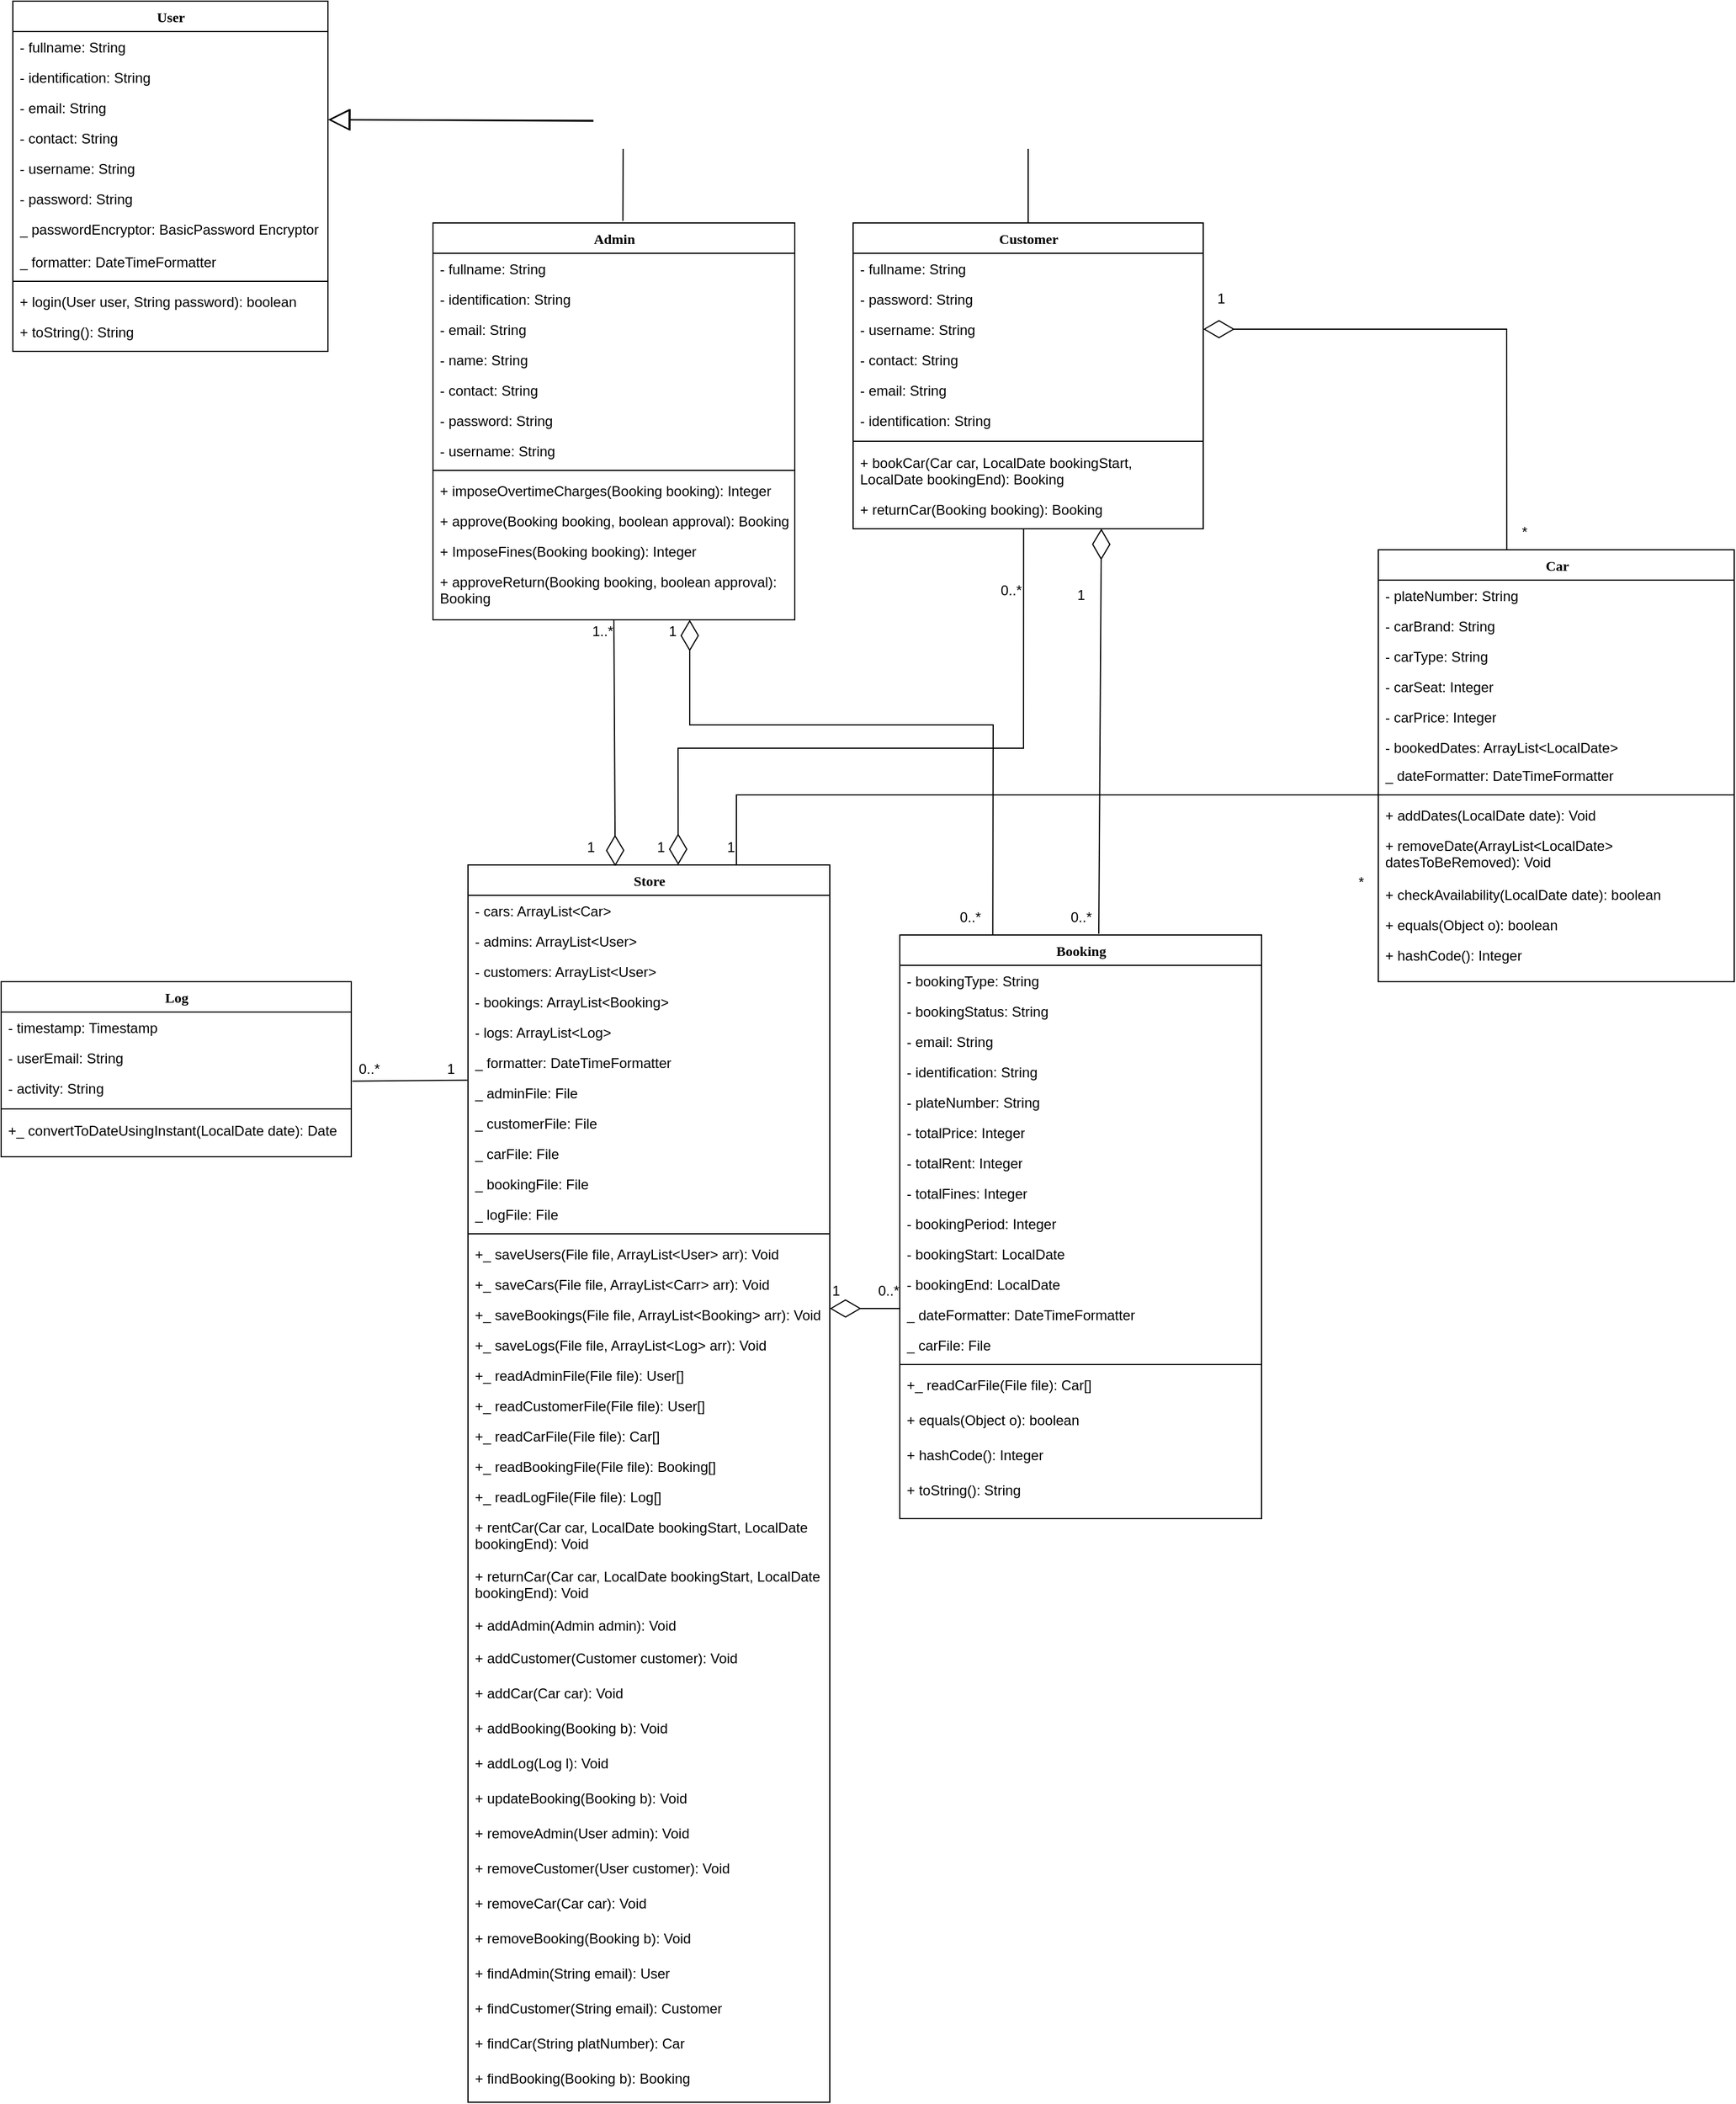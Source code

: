 <mxfile pages="2">
    <diagram id="bAoGr5uJ1YmNeTvzPpZj" name="latest version">
        <mxGraphModel dx="1831" dy="810" grid="1" gridSize="10" guides="1" tooltips="1" connect="1" arrows="1" fold="1" page="1" pageScale="1" pageWidth="850" pageHeight="1100" math="0" shadow="0">
            <root>
                <mxCell id="0"/>
                <mxCell id="1" parent="0"/>
                <mxCell id="dKrOlkIFahM6OOiq7HOB-1" value="User" style="swimlane;html=1;fontStyle=1;align=center;verticalAlign=top;childLayout=stackLayout;horizontal=1;startSize=26;horizontalStack=0;resizeParent=1;resizeLast=0;collapsible=1;marginBottom=0;swimlaneFillColor=#ffffff;rounded=0;shadow=0;comic=0;labelBackgroundColor=none;strokeWidth=1;fillColor=none;fontFamily=Verdana;fontSize=12" parent="1" vertex="1">
                    <mxGeometry x="-730" y="10" width="270" height="300" as="geometry"/>
                </mxCell>
                <mxCell id="dKrOlkIFahM6OOiq7HOB-2" value="- fullname: String" style="text;html=1;strokeColor=none;fillColor=none;align=left;verticalAlign=top;spacingLeft=4;spacingRight=4;whiteSpace=wrap;overflow=hidden;rotatable=0;points=[[0,0.5],[1,0.5]];portConstraint=eastwest;" parent="dKrOlkIFahM6OOiq7HOB-1" vertex="1">
                    <mxGeometry y="26" width="270" height="26" as="geometry"/>
                </mxCell>
                <mxCell id="dKrOlkIFahM6OOiq7HOB-3" value="- identification: String" style="text;html=1;strokeColor=none;fillColor=none;align=left;verticalAlign=top;spacingLeft=4;spacingRight=4;whiteSpace=wrap;overflow=hidden;rotatable=0;points=[[0,0.5],[1,0.5]];portConstraint=eastwest;" parent="dKrOlkIFahM6OOiq7HOB-1" vertex="1">
                    <mxGeometry y="52" width="270" height="26" as="geometry"/>
                </mxCell>
                <mxCell id="dKrOlkIFahM6OOiq7HOB-4" value="- email: String" style="text;html=1;strokeColor=none;fillColor=none;align=left;verticalAlign=top;spacingLeft=4;spacingRight=4;whiteSpace=wrap;overflow=hidden;rotatable=0;points=[[0,0.5],[1,0.5]];portConstraint=eastwest;" parent="dKrOlkIFahM6OOiq7HOB-1" vertex="1">
                    <mxGeometry y="78" width="270" height="26" as="geometry"/>
                </mxCell>
                <mxCell id="dKrOlkIFahM6OOiq7HOB-5" value="- contact: String" style="text;html=1;strokeColor=none;fillColor=none;align=left;verticalAlign=top;spacingLeft=4;spacingRight=4;whiteSpace=wrap;overflow=hidden;rotatable=0;points=[[0,0.5],[1,0.5]];portConstraint=eastwest;" parent="dKrOlkIFahM6OOiq7HOB-1" vertex="1">
                    <mxGeometry y="104" width="270" height="26" as="geometry"/>
                </mxCell>
                <mxCell id="dKrOlkIFahM6OOiq7HOB-6" value="- username: String&lt;br&gt;" style="text;html=1;strokeColor=none;fillColor=none;align=left;verticalAlign=top;spacingLeft=4;spacingRight=4;whiteSpace=wrap;overflow=hidden;rotatable=0;points=[[0,0.5],[1,0.5]];portConstraint=eastwest;" parent="dKrOlkIFahM6OOiq7HOB-1" vertex="1">
                    <mxGeometry y="130" width="270" height="26" as="geometry"/>
                </mxCell>
                <mxCell id="dKrOlkIFahM6OOiq7HOB-59" value="- password: String" style="text;html=1;strokeColor=none;fillColor=none;align=left;verticalAlign=top;spacingLeft=4;spacingRight=4;whiteSpace=wrap;overflow=hidden;rotatable=0;points=[[0,0.5],[1,0.5]];portConstraint=eastwest;" parent="dKrOlkIFahM6OOiq7HOB-1" vertex="1">
                    <mxGeometry y="156" width="270" height="26" as="geometry"/>
                </mxCell>
                <mxCell id="dKrOlkIFahM6OOiq7HOB-61" value="_ passwordEncryptor: BasicPassword Encryptor" style="text;html=1;strokeColor=none;fillColor=none;align=left;verticalAlign=top;spacingLeft=4;spacingRight=4;whiteSpace=wrap;overflow=hidden;rotatable=0;points=[[0,0.5],[1,0.5]];portConstraint=eastwest;" parent="dKrOlkIFahM6OOiq7HOB-1" vertex="1">
                    <mxGeometry y="182" width="270" height="28" as="geometry"/>
                </mxCell>
                <mxCell id="dKrOlkIFahM6OOiq7HOB-62" value="_ formatter: DateTimeFormatter" style="text;html=1;strokeColor=none;fillColor=none;align=left;verticalAlign=top;spacingLeft=4;spacingRight=4;whiteSpace=wrap;overflow=hidden;rotatable=0;points=[[0,0.5],[1,0.5]];portConstraint=eastwest;" parent="dKrOlkIFahM6OOiq7HOB-1" vertex="1">
                    <mxGeometry y="210" width="270" height="26" as="geometry"/>
                </mxCell>
                <mxCell id="dKrOlkIFahM6OOiq7HOB-7" value="" style="line;html=1;strokeWidth=1;fillColor=none;align=left;verticalAlign=middle;spacingTop=-1;spacingLeft=3;spacingRight=3;rotatable=0;labelPosition=right;points=[];portConstraint=eastwest;" parent="dKrOlkIFahM6OOiq7HOB-1" vertex="1">
                    <mxGeometry y="236" width="270" height="8" as="geometry"/>
                </mxCell>
                <mxCell id="dKrOlkIFahM6OOiq7HOB-71" value="+ login(User user, String password): boolean" style="text;html=1;strokeColor=none;fillColor=none;align=left;verticalAlign=top;spacingLeft=4;spacingRight=4;whiteSpace=wrap;overflow=hidden;rotatable=0;points=[[0,0.5],[1,0.5]];portConstraint=eastwest;" parent="dKrOlkIFahM6OOiq7HOB-1" vertex="1">
                    <mxGeometry y="244" width="270" height="26" as="geometry"/>
                </mxCell>
                <mxCell id="dKrOlkIFahM6OOiq7HOB-72" value="+ toString(): String" style="text;html=1;strokeColor=none;fillColor=none;align=left;verticalAlign=top;spacingLeft=4;spacingRight=4;whiteSpace=wrap;overflow=hidden;rotatable=0;points=[[0,0.5],[1,0.5]];portConstraint=eastwest;" parent="dKrOlkIFahM6OOiq7HOB-1" vertex="1">
                    <mxGeometry y="270" width="270" height="26" as="geometry"/>
                </mxCell>
                <mxCell id="dKrOlkIFahM6OOiq7HOB-14" value="Car" style="swimlane;html=1;fontStyle=1;align=center;verticalAlign=top;childLayout=stackLayout;horizontal=1;startSize=26;horizontalStack=0;resizeParent=1;resizeLast=0;collapsible=1;marginBottom=0;swimlaneFillColor=#ffffff;rounded=0;shadow=0;comic=0;labelBackgroundColor=none;strokeWidth=1;fillColor=none;fontFamily=Verdana;fontSize=12" parent="1" vertex="1">
                    <mxGeometry x="440" y="480" width="305" height="370" as="geometry">
                        <mxRectangle x="430" y="83" width="70" height="30" as="alternateBounds"/>
                    </mxGeometry>
                </mxCell>
                <mxCell id="dKrOlkIFahM6OOiq7HOB-15" value="- plateNumber: String" style="text;html=1;strokeColor=none;fillColor=none;align=left;verticalAlign=top;spacingLeft=4;spacingRight=4;whiteSpace=wrap;overflow=hidden;rotatable=0;points=[[0,0.5],[1,0.5]];portConstraint=eastwest;" parent="dKrOlkIFahM6OOiq7HOB-14" vertex="1">
                    <mxGeometry y="26" width="305" height="26" as="geometry"/>
                </mxCell>
                <mxCell id="dKrOlkIFahM6OOiq7HOB-16" value="- carBrand: String" style="text;html=1;strokeColor=none;fillColor=none;align=left;verticalAlign=top;spacingLeft=4;spacingRight=4;whiteSpace=wrap;overflow=hidden;rotatable=0;points=[[0,0.5],[1,0.5]];portConstraint=eastwest;" parent="dKrOlkIFahM6OOiq7HOB-14" vertex="1">
                    <mxGeometry y="52" width="305" height="26" as="geometry"/>
                </mxCell>
                <mxCell id="dKrOlkIFahM6OOiq7HOB-17" value="- carType: String" style="text;html=1;strokeColor=none;fillColor=none;align=left;verticalAlign=top;spacingLeft=4;spacingRight=4;whiteSpace=wrap;overflow=hidden;rotatable=0;points=[[0,0.5],[1,0.5]];portConstraint=eastwest;" parent="dKrOlkIFahM6OOiq7HOB-14" vertex="1">
                    <mxGeometry y="78" width="305" height="26" as="geometry"/>
                </mxCell>
                <mxCell id="dKrOlkIFahM6OOiq7HOB-18" value="- carSeat: Integer" style="text;html=1;strokeColor=none;fillColor=none;align=left;verticalAlign=top;spacingLeft=4;spacingRight=4;whiteSpace=wrap;overflow=hidden;rotatable=0;points=[[0,0.5],[1,0.5]];portConstraint=eastwest;" parent="dKrOlkIFahM6OOiq7HOB-14" vertex="1">
                    <mxGeometry y="104" width="305" height="26" as="geometry"/>
                </mxCell>
                <mxCell id="dKrOlkIFahM6OOiq7HOB-19" value="- carPrice: Integer" style="text;html=1;strokeColor=none;fillColor=none;align=left;verticalAlign=top;spacingLeft=4;spacingRight=4;whiteSpace=wrap;overflow=hidden;rotatable=0;points=[[0,0.5],[1,0.5]];portConstraint=eastwest;" parent="dKrOlkIFahM6OOiq7HOB-14" vertex="1">
                    <mxGeometry y="130" width="305" height="26" as="geometry"/>
                </mxCell>
                <mxCell id="dKrOlkIFahM6OOiq7HOB-20" value="- bookedDates: ArrayList&amp;lt;LocalDate&amp;gt;" style="text;html=1;strokeColor=none;fillColor=none;align=left;verticalAlign=top;spacingLeft=4;spacingRight=4;whiteSpace=wrap;overflow=hidden;rotatable=0;points=[[0,0.5],[1,0.5]];portConstraint=eastwest;" parent="dKrOlkIFahM6OOiq7HOB-14" vertex="1">
                    <mxGeometry y="156" width="305" height="24" as="geometry"/>
                </mxCell>
                <mxCell id="dKrOlkIFahM6OOiq7HOB-127" value="_ dateFormatter: DateTimeFormatter" style="text;html=1;strokeColor=none;fillColor=none;align=left;verticalAlign=top;spacingLeft=4;spacingRight=4;whiteSpace=wrap;overflow=hidden;rotatable=0;points=[[0,0.5],[1,0.5]];portConstraint=eastwest;" parent="dKrOlkIFahM6OOiq7HOB-14" vertex="1">
                    <mxGeometry y="180" width="305" height="26" as="geometry"/>
                </mxCell>
                <mxCell id="dKrOlkIFahM6OOiq7HOB-21" value="" style="line;html=1;strokeWidth=1;fillColor=none;align=left;verticalAlign=middle;spacingTop=-1;spacingLeft=3;spacingRight=3;rotatable=0;labelPosition=right;points=[];portConstraint=eastwest;" parent="dKrOlkIFahM6OOiq7HOB-14" vertex="1">
                    <mxGeometry y="206" width="305" height="8" as="geometry"/>
                </mxCell>
                <mxCell id="dKrOlkIFahM6OOiq7HOB-141" value="+ addDates(LocalDate date): Void" style="text;html=1;strokeColor=none;fillColor=none;align=left;verticalAlign=top;spacingLeft=4;spacingRight=4;whiteSpace=wrap;overflow=hidden;rotatable=0;points=[[0,0.5],[1,0.5]];portConstraint=eastwest;" parent="dKrOlkIFahM6OOiq7HOB-14" vertex="1">
                    <mxGeometry y="214" width="305" height="26" as="geometry"/>
                </mxCell>
                <mxCell id="dKrOlkIFahM6OOiq7HOB-142" value="+ removeDate(ArrayList&amp;lt;LocalDate&amp;gt; datesToBeRemoved): Void" style="text;html=1;strokeColor=none;fillColor=none;align=left;verticalAlign=top;spacingLeft=4;spacingRight=4;whiteSpace=wrap;overflow=hidden;rotatable=0;points=[[0,0.5],[1,0.5]];portConstraint=eastwest;" parent="dKrOlkIFahM6OOiq7HOB-14" vertex="1">
                    <mxGeometry y="240" width="305" height="42" as="geometry"/>
                </mxCell>
                <mxCell id="dKrOlkIFahM6OOiq7HOB-144" value="+ checkAvailability(LocalDate date): boolean" style="text;html=1;strokeColor=none;fillColor=none;align=left;verticalAlign=top;spacingLeft=4;spacingRight=4;whiteSpace=wrap;overflow=hidden;rotatable=0;points=[[0,0.5],[1,0.5]];portConstraint=eastwest;" parent="dKrOlkIFahM6OOiq7HOB-14" vertex="1">
                    <mxGeometry y="282" width="305" height="26" as="geometry"/>
                </mxCell>
                <mxCell id="dKrOlkIFahM6OOiq7HOB-145" value="+ equals(Object o): boolean" style="text;html=1;strokeColor=none;fillColor=none;align=left;verticalAlign=top;spacingLeft=4;spacingRight=4;whiteSpace=wrap;overflow=hidden;rotatable=0;points=[[0,0.5],[1,0.5]];portConstraint=eastwest;" parent="dKrOlkIFahM6OOiq7HOB-14" vertex="1">
                    <mxGeometry y="308" width="305" height="26" as="geometry"/>
                </mxCell>
                <mxCell id="dKrOlkIFahM6OOiq7HOB-146" value="+ hashCode(): Integer" style="text;html=1;strokeColor=none;fillColor=none;align=left;verticalAlign=top;spacingLeft=4;spacingRight=4;whiteSpace=wrap;overflow=hidden;rotatable=0;points=[[0,0.5],[1,0.5]];portConstraint=eastwest;" parent="dKrOlkIFahM6OOiq7HOB-14" vertex="1">
                    <mxGeometry y="334" width="305" height="26" as="geometry"/>
                </mxCell>
                <mxCell id="dKrOlkIFahM6OOiq7HOB-25" value="Customer" style="swimlane;html=1;fontStyle=1;align=center;verticalAlign=top;childLayout=stackLayout;horizontal=1;startSize=26;horizontalStack=0;resizeParent=1;resizeLast=0;collapsible=1;marginBottom=0;swimlaneFillColor=#ffffff;rounded=0;shadow=0;comic=0;labelBackgroundColor=none;strokeWidth=1;fillColor=none;fontFamily=Verdana;fontSize=12" parent="1" vertex="1">
                    <mxGeometry x="-10" y="200" width="300" height="262" as="geometry"/>
                </mxCell>
                <mxCell id="dKrOlkIFahM6OOiq7HOB-147" value="- fullname: String" style="text;html=1;strokeColor=none;fillColor=none;align=left;verticalAlign=top;spacingLeft=4;spacingRight=4;whiteSpace=wrap;overflow=hidden;rotatable=0;points=[[0,0.5],[1,0.5]];portConstraint=eastwest;" parent="dKrOlkIFahM6OOiq7HOB-25" vertex="1">
                    <mxGeometry y="26" width="300" height="26" as="geometry"/>
                </mxCell>
                <mxCell id="dKrOlkIFahM6OOiq7HOB-152" value="- password: String" style="text;html=1;strokeColor=none;fillColor=none;align=left;verticalAlign=top;spacingLeft=4;spacingRight=4;whiteSpace=wrap;overflow=hidden;rotatable=0;points=[[0,0.5],[1,0.5]];portConstraint=eastwest;" parent="dKrOlkIFahM6OOiq7HOB-25" vertex="1">
                    <mxGeometry y="52" width="300" height="26" as="geometry"/>
                </mxCell>
                <mxCell id="dKrOlkIFahM6OOiq7HOB-151" value="- username: String&lt;br&gt;" style="text;html=1;strokeColor=none;fillColor=none;align=left;verticalAlign=top;spacingLeft=4;spacingRight=4;whiteSpace=wrap;overflow=hidden;rotatable=0;points=[[0,0.5],[1,0.5]];portConstraint=eastwest;" parent="dKrOlkIFahM6OOiq7HOB-25" vertex="1">
                    <mxGeometry y="78" width="300" height="26" as="geometry"/>
                </mxCell>
                <mxCell id="dKrOlkIFahM6OOiq7HOB-150" value="- contact: String" style="text;html=1;strokeColor=none;fillColor=none;align=left;verticalAlign=top;spacingLeft=4;spacingRight=4;whiteSpace=wrap;overflow=hidden;rotatable=0;points=[[0,0.5],[1,0.5]];portConstraint=eastwest;" parent="dKrOlkIFahM6OOiq7HOB-25" vertex="1">
                    <mxGeometry y="104" width="300" height="26" as="geometry"/>
                </mxCell>
                <mxCell id="dKrOlkIFahM6OOiq7HOB-149" value="- email: String" style="text;html=1;strokeColor=none;fillColor=none;align=left;verticalAlign=top;spacingLeft=4;spacingRight=4;whiteSpace=wrap;overflow=hidden;rotatable=0;points=[[0,0.5],[1,0.5]];portConstraint=eastwest;" parent="dKrOlkIFahM6OOiq7HOB-25" vertex="1">
                    <mxGeometry y="130" width="300" height="26" as="geometry"/>
                </mxCell>
                <mxCell id="dKrOlkIFahM6OOiq7HOB-148" value="- identification: String" style="text;html=1;strokeColor=none;fillColor=none;align=left;verticalAlign=top;spacingLeft=4;spacingRight=4;whiteSpace=wrap;overflow=hidden;rotatable=0;points=[[0,0.5],[1,0.5]];portConstraint=eastwest;" parent="dKrOlkIFahM6OOiq7HOB-25" vertex="1">
                    <mxGeometry y="156" width="300" height="26" as="geometry"/>
                </mxCell>
                <mxCell id="dKrOlkIFahM6OOiq7HOB-30" value="" style="line;html=1;strokeWidth=1;fillColor=none;align=left;verticalAlign=middle;spacingTop=-1;spacingLeft=3;spacingRight=3;rotatable=0;labelPosition=right;points=[];portConstraint=eastwest;" parent="dKrOlkIFahM6OOiq7HOB-25" vertex="1">
                    <mxGeometry y="182" width="300" height="10" as="geometry"/>
                </mxCell>
                <mxCell id="dKrOlkIFahM6OOiq7HOB-156" value="+ bookCar(Car car, LocalDate bookingStart, LocalDate bookingEnd): Booking" style="text;html=1;strokeColor=none;fillColor=none;align=left;verticalAlign=top;spacingLeft=4;spacingRight=4;whiteSpace=wrap;overflow=hidden;rotatable=0;points=[[0,0.5],[1,0.5]];portConstraint=eastwest;" parent="dKrOlkIFahM6OOiq7HOB-25" vertex="1">
                    <mxGeometry y="192" width="300" height="40" as="geometry"/>
                </mxCell>
                <mxCell id="dKrOlkIFahM6OOiq7HOB-157" value="+ returnCar(Booking booking): Booking" style="text;html=1;strokeColor=none;fillColor=none;align=left;verticalAlign=top;spacingLeft=4;spacingRight=4;whiteSpace=wrap;overflow=hidden;rotatable=0;points=[[0,0.5],[1,0.5]];portConstraint=eastwest;" parent="dKrOlkIFahM6OOiq7HOB-25" vertex="1">
                    <mxGeometry y="232" width="300" height="30" as="geometry"/>
                </mxCell>
                <mxCell id="dKrOlkIFahM6OOiq7HOB-39" value="Admin" style="swimlane;html=1;fontStyle=1;align=center;verticalAlign=top;childLayout=stackLayout;horizontal=1;startSize=26;horizontalStack=0;resizeParent=1;resizeLast=0;collapsible=1;marginBottom=0;swimlaneFillColor=#ffffff;rounded=0;shadow=0;comic=0;labelBackgroundColor=none;strokeWidth=1;fillColor=none;fontFamily=Verdana;fontSize=12" parent="1" vertex="1">
                    <mxGeometry x="-370" y="200" width="310" height="340" as="geometry"/>
                </mxCell>
                <mxCell id="dKrOlkIFahM6OOiq7HOB-73" value="- fullname: String" style="text;html=1;strokeColor=none;fillColor=none;align=left;verticalAlign=top;spacingLeft=4;spacingRight=4;whiteSpace=wrap;overflow=hidden;rotatable=0;points=[[0,0.5],[1,0.5]];portConstraint=eastwest;" parent="dKrOlkIFahM6OOiq7HOB-39" vertex="1">
                    <mxGeometry y="26" width="310" height="26" as="geometry"/>
                </mxCell>
                <mxCell id="dKrOlkIFahM6OOiq7HOB-74" value="- identification: String" style="text;html=1;strokeColor=none;fillColor=none;align=left;verticalAlign=top;spacingLeft=4;spacingRight=4;whiteSpace=wrap;overflow=hidden;rotatable=0;points=[[0,0.5],[1,0.5]];portConstraint=eastwest;" parent="dKrOlkIFahM6OOiq7HOB-39" vertex="1">
                    <mxGeometry y="52" width="310" height="26" as="geometry"/>
                </mxCell>
                <mxCell id="dKrOlkIFahM6OOiq7HOB-75" value="- email: String" style="text;html=1;strokeColor=none;fillColor=none;align=left;verticalAlign=top;spacingLeft=4;spacingRight=4;whiteSpace=wrap;overflow=hidden;rotatable=0;points=[[0,0.5],[1,0.5]];portConstraint=eastwest;" parent="dKrOlkIFahM6OOiq7HOB-39" vertex="1">
                    <mxGeometry y="78" width="310" height="26" as="geometry"/>
                </mxCell>
                <mxCell id="dKrOlkIFahM6OOiq7HOB-41" value="- name: String" style="text;html=1;strokeColor=none;fillColor=none;align=left;verticalAlign=top;spacingLeft=4;spacingRight=4;whiteSpace=wrap;overflow=hidden;rotatable=0;points=[[0,0.5],[1,0.5]];portConstraint=eastwest;" parent="dKrOlkIFahM6OOiq7HOB-39" vertex="1">
                    <mxGeometry y="104" width="310" height="26" as="geometry"/>
                </mxCell>
                <mxCell id="dKrOlkIFahM6OOiq7HOB-76" value="- contact: String" style="text;html=1;strokeColor=none;fillColor=none;align=left;verticalAlign=top;spacingLeft=4;spacingRight=4;whiteSpace=wrap;overflow=hidden;rotatable=0;points=[[0,0.5],[1,0.5]];portConstraint=eastwest;" parent="dKrOlkIFahM6OOiq7HOB-39" vertex="1">
                    <mxGeometry y="130" width="310" height="26" as="geometry"/>
                </mxCell>
                <mxCell id="dKrOlkIFahM6OOiq7HOB-78" value="- password: String" style="text;html=1;strokeColor=none;fillColor=none;align=left;verticalAlign=top;spacingLeft=4;spacingRight=4;whiteSpace=wrap;overflow=hidden;rotatable=0;points=[[0,0.5],[1,0.5]];portConstraint=eastwest;" parent="dKrOlkIFahM6OOiq7HOB-39" vertex="1">
                    <mxGeometry y="156" width="310" height="26" as="geometry"/>
                </mxCell>
                <mxCell id="dKrOlkIFahM6OOiq7HOB-77" value="- username: String&lt;br&gt;" style="text;html=1;strokeColor=none;fillColor=none;align=left;verticalAlign=top;spacingLeft=4;spacingRight=4;whiteSpace=wrap;overflow=hidden;rotatable=0;points=[[0,0.5],[1,0.5]];portConstraint=eastwest;" parent="dKrOlkIFahM6OOiq7HOB-39" vertex="1">
                    <mxGeometry y="182" width="310" height="26" as="geometry"/>
                </mxCell>
                <mxCell id="dKrOlkIFahM6OOiq7HOB-46" value="" style="line;html=1;strokeWidth=1;fillColor=none;align=left;verticalAlign=middle;spacingTop=-1;spacingLeft=3;spacingRight=3;rotatable=0;labelPosition=right;points=[];portConstraint=eastwest;" parent="dKrOlkIFahM6OOiq7HOB-39" vertex="1">
                    <mxGeometry y="208" width="310" height="8" as="geometry"/>
                </mxCell>
                <mxCell id="dKrOlkIFahM6OOiq7HOB-47" value="+ imposeOvertimeCharges(Booking booking): Integer" style="text;html=1;strokeColor=none;fillColor=none;align=left;verticalAlign=top;spacingLeft=4;spacingRight=4;whiteSpace=wrap;overflow=hidden;rotatable=0;points=[[0,0.5],[1,0.5]];portConstraint=eastwest;" parent="dKrOlkIFahM6OOiq7HOB-39" vertex="1">
                    <mxGeometry y="216" width="310" height="26" as="geometry"/>
                </mxCell>
                <mxCell id="dKrOlkIFahM6OOiq7HOB-48" value="+ approve(Booking booking, boolean approval): Booking" style="text;html=1;strokeColor=none;fillColor=none;align=left;verticalAlign=top;spacingLeft=4;spacingRight=4;whiteSpace=wrap;overflow=hidden;rotatable=0;points=[[0,0.5],[1,0.5]];portConstraint=eastwest;" parent="dKrOlkIFahM6OOiq7HOB-39" vertex="1">
                    <mxGeometry y="242" width="310" height="26" as="geometry"/>
                </mxCell>
                <mxCell id="dKrOlkIFahM6OOiq7HOB-49" value="+ ImposeFines(Booking booking): Integer" style="text;html=1;strokeColor=none;fillColor=none;align=left;verticalAlign=top;spacingLeft=4;spacingRight=4;whiteSpace=wrap;overflow=hidden;rotatable=0;points=[[0,0.5],[1,0.5]];portConstraint=eastwest;" parent="dKrOlkIFahM6OOiq7HOB-39" vertex="1">
                    <mxGeometry y="268" width="310" height="26" as="geometry"/>
                </mxCell>
                <mxCell id="dKrOlkIFahM6OOiq7HOB-50" value="+ approveReturn(Booking booking, boolean approval): Booking" style="text;html=1;strokeColor=none;fillColor=none;align=left;verticalAlign=top;spacingLeft=4;spacingRight=4;whiteSpace=wrap;overflow=hidden;rotatable=0;points=[[0,0.5],[1,0.5]];portConstraint=eastwest;" parent="dKrOlkIFahM6OOiq7HOB-39" vertex="1">
                    <mxGeometry y="294" width="310" height="40" as="geometry"/>
                </mxCell>
                <mxCell id="dKrOlkIFahM6OOiq7HOB-81" value="Booking" style="swimlane;html=1;fontStyle=1;align=center;verticalAlign=top;childLayout=stackLayout;horizontal=1;startSize=26;horizontalStack=0;resizeParent=1;resizeLast=0;collapsible=1;marginBottom=0;swimlaneFillColor=#ffffff;rounded=0;shadow=0;comic=0;labelBackgroundColor=none;strokeWidth=1;fillColor=none;fontFamily=Verdana;fontSize=12" parent="1" vertex="1">
                    <mxGeometry x="30" y="810" width="310" height="500" as="geometry"/>
                </mxCell>
                <mxCell id="dKrOlkIFahM6OOiq7HOB-82" value="- bookingType: String" style="text;html=1;strokeColor=none;fillColor=none;align=left;verticalAlign=top;spacingLeft=4;spacingRight=4;whiteSpace=wrap;overflow=hidden;rotatable=0;points=[[0,0.5],[1,0.5]];portConstraint=eastwest;" parent="dKrOlkIFahM6OOiq7HOB-81" vertex="1">
                    <mxGeometry y="26" width="310" height="26" as="geometry"/>
                </mxCell>
                <mxCell id="dKrOlkIFahM6OOiq7HOB-83" value="- bookingStatus: String" style="text;html=1;strokeColor=none;fillColor=none;align=left;verticalAlign=top;spacingLeft=4;spacingRight=4;whiteSpace=wrap;overflow=hidden;rotatable=0;points=[[0,0.5],[1,0.5]];portConstraint=eastwest;" parent="dKrOlkIFahM6OOiq7HOB-81" vertex="1">
                    <mxGeometry y="52" width="310" height="26" as="geometry"/>
                </mxCell>
                <mxCell id="dKrOlkIFahM6OOiq7HOB-84" value="- email: String" style="text;html=1;strokeColor=none;fillColor=none;align=left;verticalAlign=top;spacingLeft=4;spacingRight=4;whiteSpace=wrap;overflow=hidden;rotatable=0;points=[[0,0.5],[1,0.5]];portConstraint=eastwest;" parent="dKrOlkIFahM6OOiq7HOB-81" vertex="1">
                    <mxGeometry y="78" width="310" height="26" as="geometry"/>
                </mxCell>
                <mxCell id="dKrOlkIFahM6OOiq7HOB-85" value="- identification: String" style="text;html=1;strokeColor=none;fillColor=none;align=left;verticalAlign=top;spacingLeft=4;spacingRight=4;whiteSpace=wrap;overflow=hidden;rotatable=0;points=[[0,0.5],[1,0.5]];portConstraint=eastwest;" parent="dKrOlkIFahM6OOiq7HOB-81" vertex="1">
                    <mxGeometry y="104" width="310" height="26" as="geometry"/>
                </mxCell>
                <mxCell id="dKrOlkIFahM6OOiq7HOB-86" value="- plateNumber: String" style="text;html=1;strokeColor=none;fillColor=none;align=left;verticalAlign=top;spacingLeft=4;spacingRight=4;whiteSpace=wrap;overflow=hidden;rotatable=0;points=[[0,0.5],[1,0.5]];portConstraint=eastwest;" parent="dKrOlkIFahM6OOiq7HOB-81" vertex="1">
                    <mxGeometry y="130" width="310" height="26" as="geometry"/>
                </mxCell>
                <mxCell id="dKrOlkIFahM6OOiq7HOB-87" value="- totalPrice: Integer" style="text;html=1;strokeColor=none;fillColor=none;align=left;verticalAlign=top;spacingLeft=4;spacingRight=4;whiteSpace=wrap;overflow=hidden;rotatable=0;points=[[0,0.5],[1,0.5]];portConstraint=eastwest;" parent="dKrOlkIFahM6OOiq7HOB-81" vertex="1">
                    <mxGeometry y="156" width="310" height="26" as="geometry"/>
                </mxCell>
                <mxCell id="dKrOlkIFahM6OOiq7HOB-88" value="- totalRent: Integer" style="text;html=1;strokeColor=none;fillColor=none;align=left;verticalAlign=top;spacingLeft=4;spacingRight=4;whiteSpace=wrap;overflow=hidden;rotatable=0;points=[[0,0.5],[1,0.5]];portConstraint=eastwest;" parent="dKrOlkIFahM6OOiq7HOB-81" vertex="1">
                    <mxGeometry y="182" width="310" height="26" as="geometry"/>
                </mxCell>
                <mxCell id="dKrOlkIFahM6OOiq7HOB-96" value="- totalFines: Integer" style="text;html=1;strokeColor=none;fillColor=none;align=left;verticalAlign=top;spacingLeft=4;spacingRight=4;whiteSpace=wrap;overflow=hidden;rotatable=0;points=[[0,0.5],[1,0.5]];portConstraint=eastwest;" parent="dKrOlkIFahM6OOiq7HOB-81" vertex="1">
                    <mxGeometry y="208" width="310" height="26" as="geometry"/>
                </mxCell>
                <mxCell id="dKrOlkIFahM6OOiq7HOB-97" value="- bookingPeriod: Integer" style="text;html=1;strokeColor=none;fillColor=none;align=left;verticalAlign=top;spacingLeft=4;spacingRight=4;whiteSpace=wrap;overflow=hidden;rotatable=0;points=[[0,0.5],[1,0.5]];portConstraint=eastwest;" parent="dKrOlkIFahM6OOiq7HOB-81" vertex="1">
                    <mxGeometry y="234" width="310" height="26" as="geometry"/>
                </mxCell>
                <mxCell id="dKrOlkIFahM6OOiq7HOB-98" value="- bookingStart: LocalDate" style="text;html=1;strokeColor=none;fillColor=none;align=left;verticalAlign=top;spacingLeft=4;spacingRight=4;whiteSpace=wrap;overflow=hidden;rotatable=0;points=[[0,0.5],[1,0.5]];portConstraint=eastwest;" parent="dKrOlkIFahM6OOiq7HOB-81" vertex="1">
                    <mxGeometry y="260" width="310" height="26" as="geometry"/>
                </mxCell>
                <mxCell id="dKrOlkIFahM6OOiq7HOB-99" value="- bookingEnd: LocalDate" style="text;html=1;strokeColor=none;fillColor=none;align=left;verticalAlign=top;spacingLeft=4;spacingRight=4;whiteSpace=wrap;overflow=hidden;rotatable=0;points=[[0,0.5],[1,0.5]];portConstraint=eastwest;" parent="dKrOlkIFahM6OOiq7HOB-81" vertex="1">
                    <mxGeometry y="286" width="310" height="26" as="geometry"/>
                </mxCell>
                <mxCell id="dKrOlkIFahM6OOiq7HOB-100" value="_ dateFormatter: DateTimeFormatter" style="text;html=1;strokeColor=none;fillColor=none;align=left;verticalAlign=top;spacingLeft=4;spacingRight=4;whiteSpace=wrap;overflow=hidden;rotatable=0;points=[[0,0.5],[1,0.5]];portConstraint=eastwest;" parent="dKrOlkIFahM6OOiq7HOB-81" vertex="1">
                    <mxGeometry y="312" width="310" height="26" as="geometry"/>
                </mxCell>
                <mxCell id="dKrOlkIFahM6OOiq7HOB-101" value="_ carFile: File" style="text;html=1;strokeColor=none;fillColor=none;align=left;verticalAlign=top;spacingLeft=4;spacingRight=4;whiteSpace=wrap;overflow=hidden;rotatable=0;points=[[0,0.5],[1,0.5]];portConstraint=eastwest;" parent="dKrOlkIFahM6OOiq7HOB-81" vertex="1">
                    <mxGeometry y="338" width="310" height="26" as="geometry"/>
                </mxCell>
                <mxCell id="dKrOlkIFahM6OOiq7HOB-89" value="" style="line;html=1;strokeWidth=1;fillColor=none;align=left;verticalAlign=middle;spacingTop=-1;spacingLeft=3;spacingRight=3;rotatable=0;labelPosition=right;points=[];portConstraint=eastwest;" parent="dKrOlkIFahM6OOiq7HOB-81" vertex="1">
                    <mxGeometry y="364" width="310" height="8" as="geometry"/>
                </mxCell>
                <mxCell id="dKrOlkIFahM6OOiq7HOB-103" value="+_ readCarFile(File file): Car[]" style="text;html=1;strokeColor=none;fillColor=none;align=left;verticalAlign=top;spacingLeft=4;spacingRight=4;whiteSpace=wrap;overflow=hidden;rotatable=0;points=[[0,0.5],[1,0.5]];portConstraint=eastwest;" parent="dKrOlkIFahM6OOiq7HOB-81" vertex="1">
                    <mxGeometry y="372" width="310" height="30" as="geometry"/>
                </mxCell>
                <mxCell id="dKrOlkIFahM6OOiq7HOB-124" value="+ equals(Object o): boolean" style="text;html=1;strokeColor=none;fillColor=none;align=left;verticalAlign=top;spacingLeft=4;spacingRight=4;whiteSpace=wrap;overflow=hidden;rotatable=0;points=[[0,0.5],[1,0.5]];portConstraint=eastwest;" parent="dKrOlkIFahM6OOiq7HOB-81" vertex="1">
                    <mxGeometry y="402" width="310" height="30" as="geometry"/>
                </mxCell>
                <mxCell id="dKrOlkIFahM6OOiq7HOB-125" value="+ hashCode(): Integer" style="text;html=1;strokeColor=none;fillColor=none;align=left;verticalAlign=top;spacingLeft=4;spacingRight=4;whiteSpace=wrap;overflow=hidden;rotatable=0;points=[[0,0.5],[1,0.5]];portConstraint=eastwest;" parent="dKrOlkIFahM6OOiq7HOB-81" vertex="1">
                    <mxGeometry y="432" width="310" height="30" as="geometry"/>
                </mxCell>
                <mxCell id="dKrOlkIFahM6OOiq7HOB-126" value="+ toString(): String" style="text;html=1;strokeColor=none;fillColor=none;align=left;verticalAlign=top;spacingLeft=4;spacingRight=4;whiteSpace=wrap;overflow=hidden;rotatable=0;points=[[0,0.5],[1,0.5]];portConstraint=eastwest;" parent="dKrOlkIFahM6OOiq7HOB-81" vertex="1">
                    <mxGeometry y="462" width="310" height="30" as="geometry"/>
                </mxCell>
                <mxCell id="dKrOlkIFahM6OOiq7HOB-158" value="Log" style="swimlane;html=1;fontStyle=1;align=center;verticalAlign=top;childLayout=stackLayout;horizontal=1;startSize=26;horizontalStack=0;resizeParent=1;resizeLast=0;collapsible=1;marginBottom=0;swimlaneFillColor=#ffffff;rounded=0;shadow=0;comic=0;labelBackgroundColor=none;strokeWidth=1;fillColor=none;fontFamily=Verdana;fontSize=12" parent="1" vertex="1">
                    <mxGeometry x="-740" y="850" width="300" height="150" as="geometry"/>
                </mxCell>
                <mxCell id="dKrOlkIFahM6OOiq7HOB-159" value="- timestamp: Timestamp" style="text;html=1;strokeColor=none;fillColor=none;align=left;verticalAlign=top;spacingLeft=4;spacingRight=4;whiteSpace=wrap;overflow=hidden;rotatable=0;points=[[0,0.5],[1,0.5]];portConstraint=eastwest;" parent="dKrOlkIFahM6OOiq7HOB-158" vertex="1">
                    <mxGeometry y="26" width="300" height="26" as="geometry"/>
                </mxCell>
                <mxCell id="dKrOlkIFahM6OOiq7HOB-160" value="- userEmail: String" style="text;html=1;strokeColor=none;fillColor=none;align=left;verticalAlign=top;spacingLeft=4;spacingRight=4;whiteSpace=wrap;overflow=hidden;rotatable=0;points=[[0,0.5],[1,0.5]];portConstraint=eastwest;" parent="dKrOlkIFahM6OOiq7HOB-158" vertex="1">
                    <mxGeometry y="52" width="300" height="26" as="geometry"/>
                </mxCell>
                <mxCell id="dKrOlkIFahM6OOiq7HOB-161" value="- activity: String" style="text;html=1;strokeColor=none;fillColor=none;align=left;verticalAlign=top;spacingLeft=4;spacingRight=4;whiteSpace=wrap;overflow=hidden;rotatable=0;points=[[0,0.5],[1,0.5]];portConstraint=eastwest;" parent="dKrOlkIFahM6OOiq7HOB-158" vertex="1">
                    <mxGeometry y="78" width="300" height="26" as="geometry"/>
                </mxCell>
                <mxCell id="dKrOlkIFahM6OOiq7HOB-165" value="" style="line;html=1;strokeWidth=1;fillColor=none;align=left;verticalAlign=middle;spacingTop=-1;spacingLeft=3;spacingRight=3;rotatable=0;labelPosition=right;points=[];portConstraint=eastwest;" parent="dKrOlkIFahM6OOiq7HOB-158" vertex="1">
                    <mxGeometry y="104" width="300" height="10" as="geometry"/>
                </mxCell>
                <mxCell id="dKrOlkIFahM6OOiq7HOB-166" value="+_ convertToDateUsingInstant(LocalDate date): Date" style="text;html=1;strokeColor=none;fillColor=none;align=left;verticalAlign=top;spacingLeft=4;spacingRight=4;whiteSpace=wrap;overflow=hidden;rotatable=0;points=[[0,0.5],[1,0.5]];portConstraint=eastwest;" parent="dKrOlkIFahM6OOiq7HOB-158" vertex="1">
                    <mxGeometry y="114" width="300" height="26" as="geometry"/>
                </mxCell>
                <mxCell id="dKrOlkIFahM6OOiq7HOB-176" value="Store" style="swimlane;html=1;fontStyle=1;align=center;verticalAlign=top;childLayout=stackLayout;horizontal=1;startSize=26;horizontalStack=0;resizeParent=1;resizeLast=0;collapsible=1;marginBottom=0;swimlaneFillColor=#ffffff;rounded=0;shadow=0;comic=0;labelBackgroundColor=none;strokeWidth=1;fillColor=none;fontFamily=Verdana;fontSize=12" parent="1" vertex="1">
                    <mxGeometry x="-340" y="750" width="310" height="1060" as="geometry"/>
                </mxCell>
                <mxCell id="dKrOlkIFahM6OOiq7HOB-177" value="- cars: ArrayList&amp;lt;Car&amp;gt;" style="text;html=1;strokeColor=none;fillColor=none;align=left;verticalAlign=top;spacingLeft=4;spacingRight=4;whiteSpace=wrap;overflow=hidden;rotatable=0;points=[[0,0.5],[1,0.5]];portConstraint=eastwest;" parent="dKrOlkIFahM6OOiq7HOB-176" vertex="1">
                    <mxGeometry y="26" width="310" height="26" as="geometry"/>
                </mxCell>
                <mxCell id="dKrOlkIFahM6OOiq7HOB-191" value="- admins: ArrayList&amp;lt;User&amp;gt;" style="text;html=1;strokeColor=none;fillColor=none;align=left;verticalAlign=top;spacingLeft=4;spacingRight=4;whiteSpace=wrap;overflow=hidden;rotatable=0;points=[[0,0.5],[1,0.5]];portConstraint=eastwest;" parent="dKrOlkIFahM6OOiq7HOB-176" vertex="1">
                    <mxGeometry y="52" width="310" height="26" as="geometry"/>
                </mxCell>
                <mxCell id="dKrOlkIFahM6OOiq7HOB-192" value="- customers: ArrayList&amp;lt;User&amp;gt;" style="text;html=1;strokeColor=none;fillColor=none;align=left;verticalAlign=top;spacingLeft=4;spacingRight=4;whiteSpace=wrap;overflow=hidden;rotatable=0;points=[[0,0.5],[1,0.5]];portConstraint=eastwest;" parent="dKrOlkIFahM6OOiq7HOB-176" vertex="1">
                    <mxGeometry y="78" width="310" height="26" as="geometry"/>
                </mxCell>
                <mxCell id="dKrOlkIFahM6OOiq7HOB-193" value="- bookings: ArrayList&amp;lt;Booking&amp;gt;" style="text;html=1;strokeColor=none;fillColor=none;align=left;verticalAlign=top;spacingLeft=4;spacingRight=4;whiteSpace=wrap;overflow=hidden;rotatable=0;points=[[0,0.5],[1,0.5]];portConstraint=eastwest;" parent="dKrOlkIFahM6OOiq7HOB-176" vertex="1">
                    <mxGeometry y="104" width="310" height="26" as="geometry"/>
                </mxCell>
                <mxCell id="dKrOlkIFahM6OOiq7HOB-194" value="- logs: ArrayList&amp;lt;Log&amp;gt;" style="text;html=1;strokeColor=none;fillColor=none;align=left;verticalAlign=top;spacingLeft=4;spacingRight=4;whiteSpace=wrap;overflow=hidden;rotatable=0;points=[[0,0.5],[1,0.5]];portConstraint=eastwest;" parent="dKrOlkIFahM6OOiq7HOB-176" vertex="1">
                    <mxGeometry y="130" width="310" height="26" as="geometry"/>
                </mxCell>
                <mxCell id="dKrOlkIFahM6OOiq7HOB-195" value="_ formatter: DateTimeFormatter" style="text;html=1;strokeColor=none;fillColor=none;align=left;verticalAlign=top;spacingLeft=4;spacingRight=4;whiteSpace=wrap;overflow=hidden;rotatable=0;points=[[0,0.5],[1,0.5]];portConstraint=eastwest;" parent="dKrOlkIFahM6OOiq7HOB-176" vertex="1">
                    <mxGeometry y="156" width="310" height="26" as="geometry"/>
                </mxCell>
                <mxCell id="dKrOlkIFahM6OOiq7HOB-196" value="_ adminFile: File" style="text;html=1;strokeColor=none;fillColor=none;align=left;verticalAlign=top;spacingLeft=4;spacingRight=4;whiteSpace=wrap;overflow=hidden;rotatable=0;points=[[0,0.5],[1,0.5]];portConstraint=eastwest;" parent="dKrOlkIFahM6OOiq7HOB-176" vertex="1">
                    <mxGeometry y="182" width="310" height="26" as="geometry"/>
                </mxCell>
                <mxCell id="dKrOlkIFahM6OOiq7HOB-197" value="_ customerFile: File" style="text;html=1;strokeColor=none;fillColor=none;align=left;verticalAlign=top;spacingLeft=4;spacingRight=4;whiteSpace=wrap;overflow=hidden;rotatable=0;points=[[0,0.5],[1,0.5]];portConstraint=eastwest;" parent="dKrOlkIFahM6OOiq7HOB-176" vertex="1">
                    <mxGeometry y="208" width="310" height="26" as="geometry"/>
                </mxCell>
                <mxCell id="dKrOlkIFahM6OOiq7HOB-198" value="_ carFile: File" style="text;html=1;strokeColor=none;fillColor=none;align=left;verticalAlign=top;spacingLeft=4;spacingRight=4;whiteSpace=wrap;overflow=hidden;rotatable=0;points=[[0,0.5],[1,0.5]];portConstraint=eastwest;" parent="dKrOlkIFahM6OOiq7HOB-176" vertex="1">
                    <mxGeometry y="234" width="310" height="26" as="geometry"/>
                </mxCell>
                <mxCell id="dKrOlkIFahM6OOiq7HOB-199" value="_ bookingFile: File" style="text;html=1;strokeColor=none;fillColor=none;align=left;verticalAlign=top;spacingLeft=4;spacingRight=4;whiteSpace=wrap;overflow=hidden;rotatable=0;points=[[0,0.5],[1,0.5]];portConstraint=eastwest;" parent="dKrOlkIFahM6OOiq7HOB-176" vertex="1">
                    <mxGeometry y="260" width="310" height="26" as="geometry"/>
                </mxCell>
                <mxCell id="dKrOlkIFahM6OOiq7HOB-200" value="_ logFile: File" style="text;html=1;strokeColor=none;fillColor=none;align=left;verticalAlign=top;spacingLeft=4;spacingRight=4;whiteSpace=wrap;overflow=hidden;rotatable=0;points=[[0,0.5],[1,0.5]];portConstraint=eastwest;" parent="dKrOlkIFahM6OOiq7HOB-176" vertex="1">
                    <mxGeometry y="286" width="310" height="26" as="geometry"/>
                </mxCell>
                <mxCell id="dKrOlkIFahM6OOiq7HOB-184" value="" style="line;html=1;strokeWidth=1;fillColor=none;align=left;verticalAlign=middle;spacingTop=-1;spacingLeft=3;spacingRight=3;rotatable=0;labelPosition=right;points=[];portConstraint=eastwest;" parent="dKrOlkIFahM6OOiq7HOB-176" vertex="1">
                    <mxGeometry y="312" width="310" height="8" as="geometry"/>
                </mxCell>
                <mxCell id="dKrOlkIFahM6OOiq7HOB-210" value="+_ saveUsers(File file, ArrayList&amp;lt;User&amp;gt; arr): Void" style="text;html=1;strokeColor=none;fillColor=none;align=left;verticalAlign=top;spacingLeft=4;spacingRight=4;whiteSpace=wrap;overflow=hidden;rotatable=0;points=[[0,0.5],[1,0.5]];portConstraint=eastwest;" parent="dKrOlkIFahM6OOiq7HOB-176" vertex="1">
                    <mxGeometry y="320" width="310" height="26" as="geometry"/>
                </mxCell>
                <mxCell id="dKrOlkIFahM6OOiq7HOB-211" value="+_ saveCars(File file, ArrayList&amp;lt;Carr&amp;gt; arr): Void" style="text;html=1;strokeColor=none;fillColor=none;align=left;verticalAlign=top;spacingLeft=4;spacingRight=4;whiteSpace=wrap;overflow=hidden;rotatable=0;points=[[0,0.5],[1,0.5]];portConstraint=eastwest;" parent="dKrOlkIFahM6OOiq7HOB-176" vertex="1">
                    <mxGeometry y="346" width="310" height="26" as="geometry"/>
                </mxCell>
                <mxCell id="dKrOlkIFahM6OOiq7HOB-212" value="+_ saveBookings(File file, ArrayList&amp;lt;Booking&amp;gt; arr): Void" style="text;html=1;strokeColor=none;fillColor=none;align=left;verticalAlign=top;spacingLeft=4;spacingRight=4;whiteSpace=wrap;overflow=hidden;rotatable=0;points=[[0,0.5],[1,0.5]];portConstraint=eastwest;" parent="dKrOlkIFahM6OOiq7HOB-176" vertex="1">
                    <mxGeometry y="372" width="310" height="26" as="geometry"/>
                </mxCell>
                <mxCell id="dKrOlkIFahM6OOiq7HOB-213" value="+_ saveLogs(File file, ArrayList&amp;lt;Log&amp;gt; arr): Void" style="text;html=1;strokeColor=none;fillColor=none;align=left;verticalAlign=top;spacingLeft=4;spacingRight=4;whiteSpace=wrap;overflow=hidden;rotatable=0;points=[[0,0.5],[1,0.5]];portConstraint=eastwest;" parent="dKrOlkIFahM6OOiq7HOB-176" vertex="1">
                    <mxGeometry y="398" width="310" height="26" as="geometry"/>
                </mxCell>
                <mxCell id="dKrOlkIFahM6OOiq7HOB-214" value="+_ readAdminFile(File file): User[]" style="text;html=1;strokeColor=none;fillColor=none;align=left;verticalAlign=top;spacingLeft=4;spacingRight=4;whiteSpace=wrap;overflow=hidden;rotatable=0;points=[[0,0.5],[1,0.5]];portConstraint=eastwest;" parent="dKrOlkIFahM6OOiq7HOB-176" vertex="1">
                    <mxGeometry y="424" width="310" height="26" as="geometry"/>
                </mxCell>
                <mxCell id="dKrOlkIFahM6OOiq7HOB-215" value="+_ readCustomerFile(File file): User[]" style="text;html=1;strokeColor=none;fillColor=none;align=left;verticalAlign=top;spacingLeft=4;spacingRight=4;whiteSpace=wrap;overflow=hidden;rotatable=0;points=[[0,0.5],[1,0.5]];portConstraint=eastwest;" parent="dKrOlkIFahM6OOiq7HOB-176" vertex="1">
                    <mxGeometry y="450" width="310" height="26" as="geometry"/>
                </mxCell>
                <mxCell id="dKrOlkIFahM6OOiq7HOB-216" value="+_ readCarFile(File file): Car[]" style="text;html=1;strokeColor=none;fillColor=none;align=left;verticalAlign=top;spacingLeft=4;spacingRight=4;whiteSpace=wrap;overflow=hidden;rotatable=0;points=[[0,0.5],[1,0.5]];portConstraint=eastwest;" parent="dKrOlkIFahM6OOiq7HOB-176" vertex="1">
                    <mxGeometry y="476" width="310" height="26" as="geometry"/>
                </mxCell>
                <mxCell id="dKrOlkIFahM6OOiq7HOB-217" value="+_ readBookingFile(File file): Booking[]" style="text;html=1;strokeColor=none;fillColor=none;align=left;verticalAlign=top;spacingLeft=4;spacingRight=4;whiteSpace=wrap;overflow=hidden;rotatable=0;points=[[0,0.5],[1,0.5]];portConstraint=eastwest;" parent="dKrOlkIFahM6OOiq7HOB-176" vertex="1">
                    <mxGeometry y="502" width="310" height="26" as="geometry"/>
                </mxCell>
                <mxCell id="dKrOlkIFahM6OOiq7HOB-218" value="+_ readLogFile(File file): Log[]" style="text;html=1;strokeColor=none;fillColor=none;align=left;verticalAlign=top;spacingLeft=4;spacingRight=4;whiteSpace=wrap;overflow=hidden;rotatable=0;points=[[0,0.5],[1,0.5]];portConstraint=eastwest;" parent="dKrOlkIFahM6OOiq7HOB-176" vertex="1">
                    <mxGeometry y="528" width="310" height="26" as="geometry"/>
                </mxCell>
                <mxCell id="dKrOlkIFahM6OOiq7HOB-219" value="+ rentCar(Car car, LocalDate bookingStart, LocalDate bookingEnd): Void" style="text;html=1;strokeColor=none;fillColor=none;align=left;verticalAlign=top;spacingLeft=4;spacingRight=4;whiteSpace=wrap;overflow=hidden;rotatable=0;points=[[0,0.5],[1,0.5]];portConstraint=eastwest;" parent="dKrOlkIFahM6OOiq7HOB-176" vertex="1">
                    <mxGeometry y="554" width="310" height="42" as="geometry"/>
                </mxCell>
                <mxCell id="dKrOlkIFahM6OOiq7HOB-220" value="+ returnCar(Car car, LocalDate bookingStart, LocalDate bookingEnd): Void" style="text;html=1;strokeColor=none;fillColor=none;align=left;verticalAlign=top;spacingLeft=4;spacingRight=4;whiteSpace=wrap;overflow=hidden;rotatable=0;points=[[0,0.5],[1,0.5]];portConstraint=eastwest;" parent="dKrOlkIFahM6OOiq7HOB-176" vertex="1">
                    <mxGeometry y="596" width="310" height="42" as="geometry"/>
                </mxCell>
                <mxCell id="dKrOlkIFahM6OOiq7HOB-221" value="+ addAdmin(Admin admin): Void" style="text;html=1;strokeColor=none;fillColor=none;align=left;verticalAlign=top;spacingLeft=4;spacingRight=4;whiteSpace=wrap;overflow=hidden;rotatable=0;points=[[0,0.5],[1,0.5]];portConstraint=eastwest;" parent="dKrOlkIFahM6OOiq7HOB-176" vertex="1">
                    <mxGeometry y="638" width="310" height="28" as="geometry"/>
                </mxCell>
                <mxCell id="dKrOlkIFahM6OOiq7HOB-222" value="+ addCustomer(Customer customer): Void" style="text;html=1;strokeColor=none;fillColor=none;align=left;verticalAlign=top;spacingLeft=4;spacingRight=4;whiteSpace=wrap;overflow=hidden;rotatable=0;points=[[0,0.5],[1,0.5]];portConstraint=eastwest;" parent="dKrOlkIFahM6OOiq7HOB-176" vertex="1">
                    <mxGeometry y="666" width="310" height="30" as="geometry"/>
                </mxCell>
                <mxCell id="dKrOlkIFahM6OOiq7HOB-223" value="+ addCar(Car car): Void" style="text;html=1;strokeColor=none;fillColor=none;align=left;verticalAlign=top;spacingLeft=4;spacingRight=4;whiteSpace=wrap;overflow=hidden;rotatable=0;points=[[0,0.5],[1,0.5]];portConstraint=eastwest;" parent="dKrOlkIFahM6OOiq7HOB-176" vertex="1">
                    <mxGeometry y="696" width="310" height="30" as="geometry"/>
                </mxCell>
                <mxCell id="dKrOlkIFahM6OOiq7HOB-224" value="+ addBooking(Booking b): Void" style="text;html=1;strokeColor=none;fillColor=none;align=left;verticalAlign=top;spacingLeft=4;spacingRight=4;whiteSpace=wrap;overflow=hidden;rotatable=0;points=[[0,0.5],[1,0.5]];portConstraint=eastwest;" parent="dKrOlkIFahM6OOiq7HOB-176" vertex="1">
                    <mxGeometry y="726" width="310" height="30" as="geometry"/>
                </mxCell>
                <mxCell id="dKrOlkIFahM6OOiq7HOB-225" value="+ addLog(Log l): Void" style="text;html=1;strokeColor=none;fillColor=none;align=left;verticalAlign=top;spacingLeft=4;spacingRight=4;whiteSpace=wrap;overflow=hidden;rotatable=0;points=[[0,0.5],[1,0.5]];portConstraint=eastwest;" parent="dKrOlkIFahM6OOiq7HOB-176" vertex="1">
                    <mxGeometry y="756" width="310" height="30" as="geometry"/>
                </mxCell>
                <mxCell id="dKrOlkIFahM6OOiq7HOB-226" value="+ updateBooking(Booking b): Void" style="text;html=1;strokeColor=none;fillColor=none;align=left;verticalAlign=top;spacingLeft=4;spacingRight=4;whiteSpace=wrap;overflow=hidden;rotatable=0;points=[[0,0.5],[1,0.5]];portConstraint=eastwest;" parent="dKrOlkIFahM6OOiq7HOB-176" vertex="1">
                    <mxGeometry y="786" width="310" height="30" as="geometry"/>
                </mxCell>
                <mxCell id="dKrOlkIFahM6OOiq7HOB-227" value="+ removeAdmin(User admin): Void" style="text;html=1;strokeColor=none;fillColor=none;align=left;verticalAlign=top;spacingLeft=4;spacingRight=4;whiteSpace=wrap;overflow=hidden;rotatable=0;points=[[0,0.5],[1,0.5]];portConstraint=eastwest;" parent="dKrOlkIFahM6OOiq7HOB-176" vertex="1">
                    <mxGeometry y="816" width="310" height="30" as="geometry"/>
                </mxCell>
                <mxCell id="dKrOlkIFahM6OOiq7HOB-228" value="+ removeCustomer(User customer): Void" style="text;html=1;strokeColor=none;fillColor=none;align=left;verticalAlign=top;spacingLeft=4;spacingRight=4;whiteSpace=wrap;overflow=hidden;rotatable=0;points=[[0,0.5],[1,0.5]];portConstraint=eastwest;" parent="dKrOlkIFahM6OOiq7HOB-176" vertex="1">
                    <mxGeometry y="846" width="310" height="30" as="geometry"/>
                </mxCell>
                <mxCell id="dKrOlkIFahM6OOiq7HOB-229" value="+ removeCar(Car car): Void" style="text;html=1;strokeColor=none;fillColor=none;align=left;verticalAlign=top;spacingLeft=4;spacingRight=4;whiteSpace=wrap;overflow=hidden;rotatable=0;points=[[0,0.5],[1,0.5]];portConstraint=eastwest;" parent="dKrOlkIFahM6OOiq7HOB-176" vertex="1">
                    <mxGeometry y="876" width="310" height="30" as="geometry"/>
                </mxCell>
                <mxCell id="dKrOlkIFahM6OOiq7HOB-230" value="+ removeBooking(Booking b): Void" style="text;html=1;strokeColor=none;fillColor=none;align=left;verticalAlign=top;spacingLeft=4;spacingRight=4;whiteSpace=wrap;overflow=hidden;rotatable=0;points=[[0,0.5],[1,0.5]];portConstraint=eastwest;" parent="dKrOlkIFahM6OOiq7HOB-176" vertex="1">
                    <mxGeometry y="906" width="310" height="30" as="geometry"/>
                </mxCell>
                <mxCell id="dKrOlkIFahM6OOiq7HOB-231" value="+ findAdmin(String email): User" style="text;html=1;strokeColor=none;fillColor=none;align=left;verticalAlign=top;spacingLeft=4;spacingRight=4;whiteSpace=wrap;overflow=hidden;rotatable=0;points=[[0,0.5],[1,0.5]];portConstraint=eastwest;" parent="dKrOlkIFahM6OOiq7HOB-176" vertex="1">
                    <mxGeometry y="936" width="310" height="30" as="geometry"/>
                </mxCell>
                <mxCell id="dKrOlkIFahM6OOiq7HOB-232" value="+ findCustomer(String email): Customer" style="text;html=1;strokeColor=none;fillColor=none;align=left;verticalAlign=top;spacingLeft=4;spacingRight=4;whiteSpace=wrap;overflow=hidden;rotatable=0;points=[[0,0.5],[1,0.5]];portConstraint=eastwest;" parent="dKrOlkIFahM6OOiq7HOB-176" vertex="1">
                    <mxGeometry y="966" width="310" height="30" as="geometry"/>
                </mxCell>
                <mxCell id="dKrOlkIFahM6OOiq7HOB-233" value="+ findCar(String platNumber): Car" style="text;html=1;strokeColor=none;fillColor=none;align=left;verticalAlign=top;spacingLeft=4;spacingRight=4;whiteSpace=wrap;overflow=hidden;rotatable=0;points=[[0,0.5],[1,0.5]];portConstraint=eastwest;" parent="dKrOlkIFahM6OOiq7HOB-176" vertex="1">
                    <mxGeometry y="996" width="310" height="30" as="geometry"/>
                </mxCell>
                <mxCell id="dKrOlkIFahM6OOiq7HOB-234" value="+ findBooking(Booking b): Booking" style="text;html=1;strokeColor=none;fillColor=none;align=left;verticalAlign=top;spacingLeft=4;spacingRight=4;whiteSpace=wrap;overflow=hidden;rotatable=0;points=[[0,0.5],[1,0.5]];portConstraint=eastwest;" parent="dKrOlkIFahM6OOiq7HOB-176" vertex="1">
                    <mxGeometry y="1026" width="310" height="30" as="geometry"/>
                </mxCell>
                <mxCell id="dKrOlkIFahM6OOiq7HOB-248" value="" style="endArrow=block;endSize=16;endFill=0;html=1;rounded=0;entryX=1;entryY=-0.094;entryDx=0;entryDy=0;entryPerimeter=0;exitX=0.5;exitY=0;exitDx=0;exitDy=0;movable=1;resizable=1;rotatable=1;deletable=1;editable=1;connectable=1;" parent="1" source="dKrOlkIFahM6OOiq7HOB-25" target="dKrOlkIFahM6OOiq7HOB-5" edge="1">
                    <mxGeometry width="160" relative="1" as="geometry">
                        <mxPoint x="-140" y="80" as="sourcePoint"/>
                        <mxPoint x="20" y="80" as="targetPoint"/>
                        <Array as="points">
                            <mxPoint x="140" y="113"/>
                        </Array>
                    </mxGeometry>
                </mxCell>
                <mxCell id="dKrOlkIFahM6OOiq7HOB-252" value="" style="endArrow=block;endSize=16;endFill=0;html=1;rounded=0;exitX=0.525;exitY=-0.005;exitDx=0;exitDy=0;exitPerimeter=0;entryX=1.003;entryY=-0.094;entryDx=0;entryDy=0;entryPerimeter=0;movable=1;resizable=1;rotatable=1;deletable=1;editable=1;connectable=1;" parent="1" source="dKrOlkIFahM6OOiq7HOB-39" target="dKrOlkIFahM6OOiq7HOB-5" edge="1">
                    <mxGeometry width="160" relative="1" as="geometry">
                        <mxPoint x="199.19" y="187.0" as="sourcePoint"/>
                        <mxPoint x="-410" y="100" as="targetPoint"/>
                        <Array as="points">
                            <mxPoint x="-207" y="113"/>
                        </Array>
                    </mxGeometry>
                </mxCell>
                <mxCell id="dKrOlkIFahM6OOiq7HOB-255" value="" style="endArrow=diamondThin;endFill=0;endSize=24;html=1;rounded=0;entryX=0.407;entryY=0.001;entryDx=0;entryDy=0;entryPerimeter=0;exitX=0.5;exitY=1;exitDx=0;exitDy=0;" parent="1" source="dKrOlkIFahM6OOiq7HOB-39" target="dKrOlkIFahM6OOiq7HOB-176" edge="1">
                    <mxGeometry width="160" relative="1" as="geometry">
                        <mxPoint x="-250" y="730" as="sourcePoint"/>
                        <mxPoint x="-160" y="740" as="targetPoint"/>
                    </mxGeometry>
                </mxCell>
                <mxCell id="dKrOlkIFahM6OOiq7HOB-256" value="" style="endArrow=diamondThin;endFill=0;endSize=24;html=1;rounded=0;entryX=0.581;entryY=0;entryDx=0;entryDy=0;entryPerimeter=0;exitX=0.487;exitY=1;exitDx=0;exitDy=0;exitPerimeter=0;" parent="1" source="dKrOlkIFahM6OOiq7HOB-157" target="dKrOlkIFahM6OOiq7HOB-176" edge="1">
                    <mxGeometry width="160" relative="1" as="geometry">
                        <mxPoint x="-180" y="750" as="sourcePoint"/>
                        <mxPoint x="-149.93" y="688.0" as="targetPoint"/>
                        <Array as="points">
                            <mxPoint x="136" y="650"/>
                            <mxPoint x="-160" y="650"/>
                        </Array>
                    </mxGeometry>
                </mxCell>
                <mxCell id="dKrOlkIFahM6OOiq7HOB-261" value="" style="endArrow=diamondThin;endFill=0;endSize=24;html=1;rounded=0;exitX=0.55;exitY=-0.002;exitDx=0;exitDy=0;exitPerimeter=0;entryX=0.709;entryY=0.995;entryDx=0;entryDy=0;entryPerimeter=0;" parent="1" source="dKrOlkIFahM6OOiq7HOB-81" target="dKrOlkIFahM6OOiq7HOB-157" edge="1">
                    <mxGeometry width="160" relative="1" as="geometry">
                        <mxPoint x="200" y="680" as="sourcePoint"/>
                        <mxPoint x="360" y="680" as="targetPoint"/>
                    </mxGeometry>
                </mxCell>
                <mxCell id="dKrOlkIFahM6OOiq7HOB-262" value="" style="endArrow=diamondThin;endFill=0;endSize=24;html=1;rounded=0;exitX=0.257;exitY=-0.001;exitDx=0;exitDy=0;exitPerimeter=0;" parent="1" source="dKrOlkIFahM6OOiq7HOB-81" edge="1">
                    <mxGeometry width="160" relative="1" as="geometry">
                        <mxPoint x="-90" y="730" as="sourcePoint"/>
                        <mxPoint x="-150" y="540" as="targetPoint"/>
                        <Array as="points">
                            <mxPoint x="110" y="630"/>
                            <mxPoint x="-150" y="630"/>
                        </Array>
                    </mxGeometry>
                </mxCell>
                <mxCell id="dKrOlkIFahM6OOiq7HOB-264" value="" style="endArrow=diamondThin;endFill=0;endSize=24;html=1;rounded=0;entryX=1;entryY=0.5;entryDx=0;entryDy=0;exitX=0.361;exitY=-0.001;exitDx=0;exitDy=0;exitPerimeter=0;" parent="1" source="dKrOlkIFahM6OOiq7HOB-14" target="dKrOlkIFahM6OOiq7HOB-151" edge="1">
                    <mxGeometry width="160" relative="1" as="geometry">
                        <mxPoint x="560" y="330" as="sourcePoint"/>
                        <mxPoint x="720" y="330" as="targetPoint"/>
                        <Array as="points">
                            <mxPoint x="550" y="291"/>
                        </Array>
                    </mxGeometry>
                </mxCell>
                <mxCell id="dKrOlkIFahM6OOiq7HOB-257" value="" style="endArrow=diamondThin;endFill=0;endSize=24;html=1;rounded=0;" parent="1" edge="1">
                    <mxGeometry width="160" relative="1" as="geometry">
                        <mxPoint x="30" y="1130" as="sourcePoint"/>
                        <mxPoint x="-30" y="1130" as="targetPoint"/>
                    </mxGeometry>
                </mxCell>
                <mxCell id="lrxywo6vBFWgbj2DQjJt-1" value="" style="endArrow=none;html=1;rounded=0;exitX=1.003;exitY=0.278;exitDx=0;exitDy=0;exitPerimeter=0;entryX=-0.002;entryY=1.09;entryDx=0;entryDy=0;entryPerimeter=0;" parent="1" source="dKrOlkIFahM6OOiq7HOB-161" target="dKrOlkIFahM6OOiq7HOB-195" edge="1">
                    <mxGeometry width="50" height="50" relative="1" as="geometry">
                        <mxPoint x="-438.8" y="997.44" as="sourcePoint"/>
                        <mxPoint x="-360" y="910" as="targetPoint"/>
                    </mxGeometry>
                </mxCell>
                <mxCell id="lrxywo6vBFWgbj2DQjJt-2" value="" style="endArrow=none;html=1;rounded=0;entryX=0;entryY=0.5;entryDx=0;entryDy=0;entryPerimeter=0;" parent="1" target="dKrOlkIFahM6OOiq7HOB-21" edge="1">
                    <mxGeometry width="50" height="50" relative="1" as="geometry">
                        <mxPoint x="-110" y="750" as="sourcePoint"/>
                        <mxPoint x="439.085" y="713.656" as="targetPoint"/>
                        <Array as="points">
                            <mxPoint x="-110" y="690"/>
                        </Array>
                    </mxGeometry>
                </mxCell>
                <mxCell id="lrxywo6vBFWgbj2DQjJt-3" value="1" style="text;html=1;align=center;verticalAlign=middle;resizable=0;points=[];autosize=1;strokeColor=none;fillColor=none;" parent="1" vertex="1">
                    <mxGeometry x="290" y="250" width="30" height="30" as="geometry"/>
                </mxCell>
                <mxCell id="lrxywo6vBFWgbj2DQjJt-4" value="*" style="text;html=1;align=center;verticalAlign=middle;resizable=0;points=[];autosize=1;strokeColor=none;fillColor=none;" parent="1" vertex="1">
                    <mxGeometry x="550" y="450" width="30" height="30" as="geometry"/>
                </mxCell>
                <mxCell id="lrxywo6vBFWgbj2DQjJt-5" value="1" style="text;html=1;align=center;verticalAlign=middle;resizable=0;points=[];autosize=1;strokeColor=none;fillColor=none;" parent="1" vertex="1">
                    <mxGeometry x="-370" y="910" width="30" height="30" as="geometry"/>
                </mxCell>
                <mxCell id="lrxywo6vBFWgbj2DQjJt-6" value="0..*" style="text;html=1;align=center;verticalAlign=middle;resizable=0;points=[];autosize=1;strokeColor=none;fillColor=none;" parent="1" vertex="1">
                    <mxGeometry x="-445" y="910" width="40" height="30" as="geometry"/>
                </mxCell>
                <mxCell id="lrxywo6vBFWgbj2DQjJt-7" value="1" style="text;html=1;align=center;verticalAlign=middle;resizable=0;points=[];autosize=1;strokeColor=none;fillColor=none;" parent="1" vertex="1">
                    <mxGeometry x="-250" y="720" width="30" height="30" as="geometry"/>
                </mxCell>
                <mxCell id="lrxywo6vBFWgbj2DQjJt-8" value="1" style="text;html=1;align=center;verticalAlign=middle;resizable=0;points=[];autosize=1;strokeColor=none;fillColor=none;" parent="1" vertex="1">
                    <mxGeometry x="-190" y="720" width="30" height="30" as="geometry"/>
                </mxCell>
                <mxCell id="lrxywo6vBFWgbj2DQjJt-9" value="1" style="text;html=1;align=center;verticalAlign=middle;resizable=0;points=[];autosize=1;strokeColor=none;fillColor=none;" parent="1" vertex="1">
                    <mxGeometry x="-130" y="720" width="30" height="30" as="geometry"/>
                </mxCell>
                <mxCell id="lrxywo6vBFWgbj2DQjJt-10" value="1" style="text;html=1;align=center;verticalAlign=middle;resizable=0;points=[];autosize=1;strokeColor=none;fillColor=none;" parent="1" vertex="1">
                    <mxGeometry x="-40" y="1100" width="30" height="30" as="geometry"/>
                </mxCell>
                <mxCell id="lrxywo6vBFWgbj2DQjJt-11" value="0..*" style="text;html=1;align=center;verticalAlign=middle;resizable=0;points=[];autosize=1;strokeColor=none;fillColor=none;" parent="1" vertex="1">
                    <mxGeometry y="1100" width="40" height="30" as="geometry"/>
                </mxCell>
                <mxCell id="lrxywo6vBFWgbj2DQjJt-12" value="1..*" style="text;html=1;align=center;verticalAlign=middle;resizable=0;points=[];autosize=1;strokeColor=none;fillColor=none;" parent="1" vertex="1">
                    <mxGeometry x="-245" y="535" width="40" height="30" as="geometry"/>
                </mxCell>
                <mxCell id="lrxywo6vBFWgbj2DQjJt-13" value="0..*" style="text;html=1;align=center;verticalAlign=middle;resizable=0;points=[];autosize=1;strokeColor=none;fillColor=none;" parent="1" vertex="1">
                    <mxGeometry x="105" y="500" width="40" height="30" as="geometry"/>
                </mxCell>
                <mxCell id="lrxywo6vBFWgbj2DQjJt-14" value="*" style="text;html=1;align=center;verticalAlign=middle;resizable=0;points=[];autosize=1;strokeColor=none;fillColor=none;" parent="1" vertex="1">
                    <mxGeometry x="410" y="750" width="30" height="30" as="geometry"/>
                </mxCell>
                <mxCell id="lrxywo6vBFWgbj2DQjJt-16" value="1" style="text;html=1;align=center;verticalAlign=middle;resizable=0;points=[];autosize=1;strokeColor=none;fillColor=none;" parent="1" vertex="1">
                    <mxGeometry x="-180" y="535" width="30" height="30" as="geometry"/>
                </mxCell>
                <mxCell id="lrxywo6vBFWgbj2DQjJt-17" value="0..*" style="text;html=1;align=center;verticalAlign=middle;resizable=0;points=[];autosize=1;strokeColor=none;fillColor=none;" parent="1" vertex="1">
                    <mxGeometry x="70" y="780" width="40" height="30" as="geometry"/>
                </mxCell>
                <mxCell id="lrxywo6vBFWgbj2DQjJt-18" value="1" style="text;html=1;align=center;verticalAlign=middle;resizable=0;points=[];autosize=1;strokeColor=none;fillColor=none;" parent="1" vertex="1">
                    <mxGeometry x="170" y="504" width="30" height="30" as="geometry"/>
                </mxCell>
                <mxCell id="lrxywo6vBFWgbj2DQjJt-19" value="0..*" style="text;html=1;align=center;verticalAlign=middle;resizable=0;points=[];autosize=1;strokeColor=none;fillColor=none;" parent="1" vertex="1">
                    <mxGeometry x="165" y="780" width="40" height="30" as="geometry"/>
                </mxCell>
            </root>
        </mxGraphModel>
    </diagram>
    <diagram name="old version" id="9f46799a-70d6-7492-0946-bef42562c5a5">
        <mxGraphModel dx="1662" dy="762" grid="1" gridSize="10" guides="1" tooltips="1" connect="1" arrows="1" fold="1" page="1" pageScale="1" pageWidth="1100" pageHeight="850" background="none" math="0" shadow="0">
            <root>
                <mxCell id="0"/>
                <mxCell id="1" parent="0"/>
                <mxCell id="78961159f06e98e8-17" value="Dealership" style="swimlane;html=1;fontStyle=1;align=center;verticalAlign=top;childLayout=stackLayout;horizontal=1;startSize=26;horizontalStack=0;resizeParent=1;resizeLast=0;collapsible=1;marginBottom=0;swimlaneFillColor=#ffffff;rounded=0;shadow=0;comic=0;labelBackgroundColor=none;strokeWidth=1;fillColor=none;fontFamily=Verdana;fontSize=12" parent="1" vertex="1">
                    <mxGeometry x="90" y="83" width="160" height="320" as="geometry"/>
                </mxCell>
                <mxCell id="78961159f06e98e8-21" value="# id: String" style="text;html=1;strokeColor=none;fillColor=none;align=left;verticalAlign=top;spacingLeft=4;spacingRight=4;whiteSpace=wrap;overflow=hidden;rotatable=0;points=[[0,0.5],[1,0.5]];portConstraint=eastwest;" parent="78961159f06e98e8-17" vertex="1">
                    <mxGeometry y="26" width="160" height="26" as="geometry"/>
                </mxCell>
                <mxCell id="78961159f06e98e8-23" value="- carId: String" style="text;html=1;strokeColor=none;fillColor=none;align=left;verticalAlign=top;spacingLeft=4;spacingRight=4;whiteSpace=wrap;overflow=hidden;rotatable=0;points=[[0,0.5],[1,0.5]];portConstraint=eastwest;" parent="78961159f06e98e8-17" vertex="1">
                    <mxGeometry y="52" width="160" height="26" as="geometry"/>
                </mxCell>
                <mxCell id="78961159f06e98e8-25" value="- dealerId: String" style="text;html=1;strokeColor=none;fillColor=none;align=left;verticalAlign=top;spacingLeft=4;spacingRight=4;whiteSpace=wrap;overflow=hidden;rotatable=0;points=[[0,0.5],[1,0.5]];portConstraint=eastwest;" parent="78961159f06e98e8-17" vertex="1">
                    <mxGeometry y="78" width="160" height="26" as="geometry"/>
                </mxCell>
                <mxCell id="78961159f06e98e8-26" value="+ field: type" style="text;html=1;strokeColor=none;fillColor=none;align=left;verticalAlign=top;spacingLeft=4;spacingRight=4;whiteSpace=wrap;overflow=hidden;rotatable=0;points=[[0,0.5],[1,0.5]];portConstraint=eastwest;" parent="78961159f06e98e8-17" vertex="1">
                    <mxGeometry y="104" width="160" height="26" as="geometry"/>
                </mxCell>
                <mxCell id="78961159f06e98e8-24" value="+ field: type" style="text;html=1;strokeColor=none;fillColor=none;align=left;verticalAlign=top;spacingLeft=4;spacingRight=4;whiteSpace=wrap;overflow=hidden;rotatable=0;points=[[0,0.5],[1,0.5]];portConstraint=eastwest;" parent="78961159f06e98e8-17" vertex="1">
                    <mxGeometry y="130" width="160" height="26" as="geometry"/>
                </mxCell>
                <mxCell id="78961159f06e98e8-19" value="" style="line;html=1;strokeWidth=1;fillColor=none;align=left;verticalAlign=middle;spacingTop=-1;spacingLeft=3;spacingRight=3;rotatable=0;labelPosition=right;points=[];portConstraint=eastwest;" parent="78961159f06e98e8-17" vertex="1">
                    <mxGeometry y="156" width="160" height="8" as="geometry"/>
                </mxCell>
                <mxCell id="78961159f06e98e8-20" value="+ rentCar(): Void" style="text;html=1;strokeColor=none;fillColor=none;align=left;verticalAlign=top;spacingLeft=4;spacingRight=4;whiteSpace=wrap;overflow=hidden;rotatable=0;points=[[0,0.5],[1,0.5]];portConstraint=eastwest;" parent="78961159f06e98e8-17" vertex="1">
                    <mxGeometry y="164" width="160" height="26" as="geometry"/>
                </mxCell>
                <mxCell id="78961159f06e98e8-27" value="+ returnCar(): Void" style="text;html=1;strokeColor=none;fillColor=none;align=left;verticalAlign=top;spacingLeft=4;spacingRight=4;whiteSpace=wrap;overflow=hidden;rotatable=0;points=[[0,0.5],[1,0.5]];portConstraint=eastwest;" parent="78961159f06e98e8-17" vertex="1">
                    <mxGeometry y="190" width="160" height="26" as="geometry"/>
                </mxCell>
                <mxCell id="VywgzREQ6usy_nSy3DeH-2" value="+ addDealer(): Void" style="text;html=1;strokeColor=none;fillColor=none;align=left;verticalAlign=top;spacingLeft=4;spacingRight=4;whiteSpace=wrap;overflow=hidden;rotatable=0;points=[[0,0.5],[1,0.5]];portConstraint=eastwest;" parent="78961159f06e98e8-17" vertex="1">
                    <mxGeometry y="216" width="160" height="26" as="geometry"/>
                </mxCell>
                <mxCell id="VywgzREQ6usy_nSy3DeH-3" value="+ removeDealer(): Void" style="text;html=1;strokeColor=none;fillColor=none;align=left;verticalAlign=top;spacingLeft=4;spacingRight=4;whiteSpace=wrap;overflow=hidden;rotatable=0;points=[[0,0.5],[1,0.5]];portConstraint=eastwest;" parent="78961159f06e98e8-17" vertex="1">
                    <mxGeometry y="242" width="160" height="26" as="geometry"/>
                </mxCell>
                <mxCell id="VywgzREQ6usy_nSy3DeH-4" value="+ generateReport():&amp;nbsp;" style="text;html=1;strokeColor=none;fillColor=none;align=left;verticalAlign=top;spacingLeft=4;spacingRight=4;whiteSpace=wrap;overflow=hidden;rotatable=0;points=[[0,0.5],[1,0.5]];portConstraint=eastwest;" parent="78961159f06e98e8-17" vertex="1">
                    <mxGeometry y="268" width="160" height="26" as="geometry"/>
                </mxCell>
                <mxCell id="VywgzREQ6usy_nSy3DeH-5" value="+ bookingConfirmation():" style="text;html=1;strokeColor=none;fillColor=none;align=left;verticalAlign=top;spacingLeft=4;spacingRight=4;whiteSpace=wrap;overflow=hidden;rotatable=0;points=[[0,0.5],[1,0.5]];portConstraint=eastwest;" parent="78961159f06e98e8-17" vertex="1">
                    <mxGeometry y="294" width="160" height="26" as="geometry"/>
                </mxCell>
                <mxCell id="78961159f06e98e8-30" value="Cars" style="swimlane;html=1;fontStyle=1;align=center;verticalAlign=top;childLayout=stackLayout;horizontal=1;startSize=26;horizontalStack=0;resizeParent=1;resizeLast=0;collapsible=1;marginBottom=0;swimlaneFillColor=#ffffff;rounded=0;shadow=0;comic=0;labelBackgroundColor=none;strokeWidth=1;fillColor=none;fontFamily=Verdana;fontSize=12" parent="1" vertex="1">
                    <mxGeometry x="430" y="83" width="160" height="277" as="geometry">
                        <mxRectangle x="430" y="83" width="70" height="30" as="alternateBounds"/>
                    </mxGeometry>
                </mxCell>
                <mxCell id="78961159f06e98e8-31" value="#&amp;nbsp; id: String" style="text;html=1;strokeColor=none;fillColor=none;align=left;verticalAlign=top;spacingLeft=4;spacingRight=4;whiteSpace=wrap;overflow=hidden;rotatable=0;points=[[0,0.5],[1,0.5]];portConstraint=eastwest;" parent="78961159f06e98e8-30" vertex="1">
                    <mxGeometry y="26" width="160" height="26" as="geometry"/>
                </mxCell>
                <mxCell id="78961159f06e98e8-32" value="- name: String" style="text;html=1;strokeColor=none;fillColor=none;align=left;verticalAlign=top;spacingLeft=4;spacingRight=4;whiteSpace=wrap;overflow=hidden;rotatable=0;points=[[0,0.5],[1,0.5]];portConstraint=eastwest;" parent="78961159f06e98e8-30" vertex="1">
                    <mxGeometry y="52" width="160" height="26" as="geometry"/>
                </mxCell>
                <mxCell id="78961159f06e98e8-33" value="- color: String" style="text;html=1;strokeColor=none;fillColor=none;align=left;verticalAlign=top;spacingLeft=4;spacingRight=4;whiteSpace=wrap;overflow=hidden;rotatable=0;points=[[0,0.5],[1,0.5]];portConstraint=eastwest;" parent="78961159f06e98e8-30" vertex="1">
                    <mxGeometry y="78" width="160" height="26" as="geometry"/>
                </mxCell>
                <mxCell id="78961159f06e98e8-34" value="- condition: Boolean" style="text;html=1;strokeColor=none;fillColor=none;align=left;verticalAlign=top;spacingLeft=4;spacingRight=4;whiteSpace=wrap;overflow=hidden;rotatable=0;points=[[0,0.5],[1,0.5]];portConstraint=eastwest;" parent="78961159f06e98e8-30" vertex="1">
                    <mxGeometry y="104" width="160" height="26" as="geometry"/>
                </mxCell>
                <mxCell id="78961159f06e98e8-36" value="- status: String" style="text;html=1;strokeColor=none;fillColor=none;align=left;verticalAlign=top;spacingLeft=4;spacingRight=4;whiteSpace=wrap;overflow=hidden;rotatable=0;points=[[0,0.5],[1,0.5]];portConstraint=eastwest;" parent="78961159f06e98e8-30" vertex="1">
                    <mxGeometry y="130" width="160" height="26" as="geometry"/>
                </mxCell>
                <mxCell id="78961159f06e98e8-37" value="+ field: type" style="text;html=1;strokeColor=none;fillColor=none;align=left;verticalAlign=top;spacingLeft=4;spacingRight=4;whiteSpace=wrap;overflow=hidden;rotatable=0;points=[[0,0.5],[1,0.5]];portConstraint=eastwest;" parent="78961159f06e98e8-30" vertex="1">
                    <mxGeometry y="156" width="160" height="26" as="geometry"/>
                </mxCell>
                <mxCell id="78961159f06e98e8-38" value="" style="line;html=1;strokeWidth=1;fillColor=none;align=left;verticalAlign=middle;spacingTop=-1;spacingLeft=3;spacingRight=3;rotatable=0;labelPosition=right;points=[];portConstraint=eastwest;" parent="78961159f06e98e8-30" vertex="1">
                    <mxGeometry y="182" width="160" height="8" as="geometry"/>
                </mxCell>
                <mxCell id="78961159f06e98e8-39" value="+ addDates(): Void" style="text;html=1;strokeColor=none;fillColor=none;align=left;verticalAlign=top;spacingLeft=4;spacingRight=4;whiteSpace=wrap;overflow=hidden;rotatable=0;points=[[0,0.5],[1,0.5]];portConstraint=eastwest;" parent="78961159f06e98e8-30" vertex="1">
                    <mxGeometry y="190" width="160" height="26" as="geometry"/>
                </mxCell>
                <mxCell id="78961159f06e98e8-40" value="+ removeDates(): Void" style="text;html=1;strokeColor=none;fillColor=none;align=left;verticalAlign=top;spacingLeft=4;spacingRight=4;whiteSpace=wrap;overflow=hidden;rotatable=0;points=[[0,0.5],[1,0.5]];portConstraint=eastwest;" parent="78961159f06e98e8-30" vertex="1">
                    <mxGeometry y="216" width="160" height="26" as="geometry"/>
                </mxCell>
                <mxCell id="78961159f06e98e8-42" value="+ showDetails():" style="text;html=1;strokeColor=none;fillColor=none;align=left;verticalAlign=top;spacingLeft=4;spacingRight=4;whiteSpace=wrap;overflow=hidden;rotatable=0;points=[[0,0.5],[1,0.5]];portConstraint=eastwest;" parent="78961159f06e98e8-30" vertex="1">
                    <mxGeometry y="242" width="160" height="26" as="geometry"/>
                </mxCell>
                <mxCell id="78961159f06e98e8-43" value="Customers" style="swimlane;html=1;fontStyle=1;align=center;verticalAlign=top;childLayout=stackLayout;horizontal=1;startSize=26;horizontalStack=0;resizeParent=1;resizeLast=0;collapsible=1;marginBottom=0;swimlaneFillColor=#ffffff;rounded=0;shadow=0;comic=0;labelBackgroundColor=none;strokeWidth=1;fillColor=none;fontFamily=Verdana;fontSize=12" parent="1" vertex="1">
                    <mxGeometry x="720" y="123" width="190" height="357" as="geometry"/>
                </mxCell>
                <mxCell id="78961159f06e98e8-44" value="# id: String" style="text;html=1;strokeColor=none;fillColor=none;align=left;verticalAlign=top;spacingLeft=4;spacingRight=4;whiteSpace=wrap;overflow=hidden;rotatable=0;points=[[0,0.5],[1,0.5]];portConstraint=eastwest;" parent="78961159f06e98e8-43" vertex="1">
                    <mxGeometry y="26" width="190" height="26" as="geometry"/>
                </mxCell>
                <mxCell id="78961159f06e98e8-45" value="- name: String" style="text;html=1;strokeColor=none;fillColor=none;align=left;verticalAlign=top;spacingLeft=4;spacingRight=4;whiteSpace=wrap;overflow=hidden;rotatable=0;points=[[0,0.5],[1,0.5]];portConstraint=eastwest;" parent="78961159f06e98e8-43" vertex="1">
                    <mxGeometry y="52" width="190" height="26" as="geometry"/>
                </mxCell>
                <mxCell id="78961159f06e98e8-49" value="- phoneNo: String" style="text;html=1;strokeColor=none;fillColor=none;align=left;verticalAlign=top;spacingLeft=4;spacingRight=4;whiteSpace=wrap;overflow=hidden;rotatable=0;points=[[0,0.5],[1,0.5]];portConstraint=eastwest;" parent="78961159f06e98e8-43" vertex="1">
                    <mxGeometry y="78" width="190" height="26" as="geometry"/>
                </mxCell>
                <mxCell id="78961159f06e98e8-50" value="- carID: String" style="text;html=1;strokeColor=none;fillColor=none;align=left;verticalAlign=top;spacingLeft=4;spacingRight=4;whiteSpace=wrap;overflow=hidden;rotatable=0;points=[[0,0.5],[1,0.5]];portConstraint=eastwest;" parent="78961159f06e98e8-43" vertex="1">
                    <mxGeometry y="104" width="190" height="26" as="geometry"/>
                </mxCell>
                <mxCell id="78961159f06e98e8-51" value="" style="line;html=1;strokeWidth=1;fillColor=none;align=left;verticalAlign=middle;spacingTop=-1;spacingLeft=3;spacingRight=3;rotatable=0;labelPosition=right;points=[];portConstraint=eastwest;" parent="78961159f06e98e8-43" vertex="1">
                    <mxGeometry y="130" width="190" height="10" as="geometry"/>
                </mxCell>
                <mxCell id="78961159f06e98e8-52" value="+ pay(): Void" style="text;html=1;strokeColor=none;fillColor=none;align=left;verticalAlign=top;spacingLeft=4;spacingRight=4;whiteSpace=wrap;overflow=hidden;rotatable=0;points=[[0,0.5],[1,0.5]];portConstraint=eastwest;" parent="78961159f06e98e8-43" vertex="1">
                    <mxGeometry y="140" width="190" height="26" as="geometry"/>
                </mxCell>
                <mxCell id="78961159f06e98e8-53" value="+ register(): Void" style="text;html=1;strokeColor=none;fillColor=none;align=left;verticalAlign=top;spacingLeft=4;spacingRight=4;whiteSpace=wrap;overflow=hidden;rotatable=0;points=[[0,0.5],[1,0.5]];portConstraint=eastwest;" parent="78961159f06e98e8-43" vertex="1">
                    <mxGeometry y="166" width="190" height="26" as="geometry"/>
                </mxCell>
                <mxCell id="VywgzREQ6usy_nSy3DeH-8" value="+ login(): Void" style="text;html=1;strokeColor=none;fillColor=none;align=left;verticalAlign=top;spacingLeft=4;spacingRight=4;whiteSpace=wrap;overflow=hidden;rotatable=0;points=[[0,0.5],[1,0.5]];portConstraint=eastwest;" parent="78961159f06e98e8-43" vertex="1">
                    <mxGeometry y="192" width="190" height="26" as="geometry"/>
                </mxCell>
                <mxCell id="VywgzREQ6usy_nSy3DeH-9" value="+ carCatalog(): Void" style="text;html=1;strokeColor=none;fillColor=none;align=left;verticalAlign=top;spacingLeft=4;spacingRight=4;whiteSpace=wrap;overflow=hidden;rotatable=0;points=[[0,0.5],[1,0.5]];portConstraint=eastwest;" parent="78961159f06e98e8-43" vertex="1">
                    <mxGeometry y="218" width="190" height="26" as="geometry"/>
                </mxCell>
                <mxCell id="VywgzREQ6usy_nSy3DeH-10" value="+ deleteAcc(): Void" style="text;html=1;strokeColor=none;fillColor=none;align=left;verticalAlign=top;spacingLeft=4;spacingRight=4;whiteSpace=wrap;overflow=hidden;rotatable=0;points=[[0,0.5],[1,0.5]];portConstraint=eastwest;" parent="78961159f06e98e8-43" vertex="1">
                    <mxGeometry y="244" width="190" height="26" as="geometry"/>
                </mxCell>
                <mxCell id="VywgzREQ6usy_nSy3DeH-11" value="+ changePersonalInfo(): Void" style="text;html=1;strokeColor=none;fillColor=none;align=left;verticalAlign=top;spacingLeft=4;spacingRight=4;whiteSpace=wrap;overflow=hidden;rotatable=0;points=[[0,0.5],[1,0.5]];portConstraint=eastwest;" parent="78961159f06e98e8-43" vertex="1">
                    <mxGeometry y="270" width="190" height="26" as="geometry"/>
                </mxCell>
                <mxCell id="VywgzREQ6usy_nSy3DeH-12" value="+ bookCar(): Void" style="text;html=1;strokeColor=none;fillColor=none;align=left;verticalAlign=top;spacingLeft=4;spacingRight=4;whiteSpace=wrap;overflow=hidden;rotatable=0;points=[[0,0.5],[1,0.5]];portConstraint=eastwest;" parent="78961159f06e98e8-43" vertex="1">
                    <mxGeometry y="296" width="190" height="26" as="geometry"/>
                </mxCell>
                <mxCell id="VywgzREQ6usy_nSy3DeH-13" value="+ returnCar(): Void" style="text;html=1;strokeColor=none;fillColor=none;align=left;verticalAlign=top;spacingLeft=4;spacingRight=4;whiteSpace=wrap;overflow=hidden;rotatable=0;points=[[0,0.5],[1,0.5]];portConstraint=eastwest;" parent="78961159f06e98e8-43" vertex="1">
                    <mxGeometry y="322" width="190" height="26" as="geometry"/>
                </mxCell>
                <mxCell id="78961159f06e98e8-69" value="Dealers" style="swimlane;html=1;fontStyle=1;align=center;verticalAlign=top;childLayout=stackLayout;horizontal=1;startSize=26;horizontalStack=0;resizeParent=1;resizeLast=0;collapsible=1;marginBottom=0;swimlaneFillColor=#ffffff;rounded=0;shadow=0;comic=0;labelBackgroundColor=none;strokeWidth=1;fillColor=none;fontFamily=Verdana;fontSize=12" parent="1" vertex="1">
                    <mxGeometry x="370" y="380" width="210" height="430" as="geometry"/>
                </mxCell>
                <mxCell id="78961159f06e98e8-70" value="# id: String" style="text;html=1;strokeColor=none;fillColor=none;align=left;verticalAlign=top;spacingLeft=4;spacingRight=4;whiteSpace=wrap;overflow=hidden;rotatable=0;points=[[0,0.5],[1,0.5]];portConstraint=eastwest;" parent="78961159f06e98e8-69" vertex="1">
                    <mxGeometry y="26" width="210" height="26" as="geometry"/>
                </mxCell>
                <mxCell id="78961159f06e98e8-71" value="- name: String" style="text;html=1;strokeColor=none;fillColor=none;align=left;verticalAlign=top;spacingLeft=4;spacingRight=4;whiteSpace=wrap;overflow=hidden;rotatable=0;points=[[0,0.5],[1,0.5]];portConstraint=eastwest;" parent="78961159f06e98e8-69" vertex="1">
                    <mxGeometry y="52" width="210" height="26" as="geometry"/>
                </mxCell>
                <mxCell id="78961159f06e98e8-72" value="- type: String" style="text;html=1;strokeColor=none;fillColor=none;align=left;verticalAlign=top;spacingLeft=4;spacingRight=4;whiteSpace=wrap;overflow=hidden;rotatable=0;points=[[0,0.5],[1,0.5]];portConstraint=eastwest;" parent="78961159f06e98e8-69" vertex="1">
                    <mxGeometry y="78" width="210" height="26" as="geometry"/>
                </mxCell>
                <mxCell id="78961159f06e98e8-74" value="+ field: type" style="text;html=1;strokeColor=none;fillColor=none;align=left;verticalAlign=top;spacingLeft=4;spacingRight=4;whiteSpace=wrap;overflow=hidden;rotatable=0;points=[[0,0.5],[1,0.5]];portConstraint=eastwest;" parent="78961159f06e98e8-69" vertex="1">
                    <mxGeometry y="104" width="210" height="26" as="geometry"/>
                </mxCell>
                <mxCell id="78961159f06e98e8-75" value="+ field: type" style="text;html=1;strokeColor=none;fillColor=none;align=left;verticalAlign=top;spacingLeft=4;spacingRight=4;whiteSpace=wrap;overflow=hidden;rotatable=0;points=[[0,0.5],[1,0.5]];portConstraint=eastwest;" parent="78961159f06e98e8-69" vertex="1">
                    <mxGeometry y="130" width="210" height="26" as="geometry"/>
                </mxCell>
                <mxCell id="78961159f06e98e8-76" value="+ field: type" style="text;html=1;strokeColor=none;fillColor=none;align=left;verticalAlign=top;spacingLeft=4;spacingRight=4;whiteSpace=wrap;overflow=hidden;rotatable=0;points=[[0,0.5],[1,0.5]];portConstraint=eastwest;" parent="78961159f06e98e8-69" vertex="1">
                    <mxGeometry y="156" width="210" height="26" as="geometry"/>
                </mxCell>
                <mxCell id="78961159f06e98e8-77" value="" style="line;html=1;strokeWidth=1;fillColor=none;align=left;verticalAlign=middle;spacingTop=-1;spacingLeft=3;spacingRight=3;rotatable=0;labelPosition=right;points=[];portConstraint=eastwest;" parent="78961159f06e98e8-69" vertex="1">
                    <mxGeometry y="182" width="210" height="8" as="geometry"/>
                </mxCell>
                <mxCell id="78961159f06e98e8-78" value="+ login(): Void" style="text;html=1;strokeColor=none;fillColor=none;align=left;verticalAlign=top;spacingLeft=4;spacingRight=4;whiteSpace=wrap;overflow=hidden;rotatable=0;points=[[0,0.5],[1,0.5]];portConstraint=eastwest;" parent="78961159f06e98e8-69" vertex="1">
                    <mxGeometry y="190" width="210" height="26" as="geometry"/>
                </mxCell>
                <mxCell id="78961159f06e98e8-79" value="+ editCarInfo(): Void" style="text;html=1;strokeColor=none;fillColor=none;align=left;verticalAlign=top;spacingLeft=4;spacingRight=4;whiteSpace=wrap;overflow=hidden;rotatable=0;points=[[0,0.5],[1,0.5]];portConstraint=eastwest;" parent="78961159f06e98e8-69" vertex="1">
                    <mxGeometry y="216" width="210" height="26" as="geometry"/>
                </mxCell>
                <mxCell id="78961159f06e98e8-80" value="+ checkRentalHistory(): Void" style="text;html=1;strokeColor=none;fillColor=none;align=left;verticalAlign=top;spacingLeft=4;spacingRight=4;whiteSpace=wrap;overflow=hidden;rotatable=0;points=[[0,0.5],[1,0.5]];portConstraint=eastwest;" parent="78961159f06e98e8-69" vertex="1">
                    <mxGeometry y="242" width="210" height="26" as="geometry"/>
                </mxCell>
                <mxCell id="78961159f06e98e8-81" value="+ readBooking(): Void" style="text;html=1;strokeColor=none;fillColor=none;align=left;verticalAlign=top;spacingLeft=4;spacingRight=4;whiteSpace=wrap;overflow=hidden;rotatable=0;points=[[0,0.5],[1,0.5]];portConstraint=eastwest;" parent="78961159f06e98e8-69" vertex="1">
                    <mxGeometry y="268" width="210" height="26" as="geometry"/>
                </mxCell>
                <mxCell id="VywgzREQ6usy_nSy3DeH-14" value="+ approveRental(): Void" style="text;html=1;strokeColor=none;fillColor=none;align=left;verticalAlign=top;spacingLeft=4;spacingRight=4;whiteSpace=wrap;overflow=hidden;rotatable=0;points=[[0,0.5],[1,0.5]];portConstraint=eastwest;" parent="78961159f06e98e8-69" vertex="1">
                    <mxGeometry y="294" width="210" height="26" as="geometry"/>
                </mxCell>
                <mxCell id="VywgzREQ6usy_nSy3DeH-15" value="+ approveReturn(): Void" style="text;html=1;strokeColor=none;fillColor=none;align=left;verticalAlign=top;spacingLeft=4;spacingRight=4;whiteSpace=wrap;overflow=hidden;rotatable=0;points=[[0,0.5],[1,0.5]];portConstraint=eastwest;" parent="78961159f06e98e8-69" vertex="1">
                    <mxGeometry y="320" width="210" height="26" as="geometry"/>
                </mxCell>
                <mxCell id="VywgzREQ6usy_nSy3DeH-16" value="+ imposeFines(): Void" style="text;html=1;strokeColor=none;fillColor=none;align=left;verticalAlign=top;spacingLeft=4;spacingRight=4;whiteSpace=wrap;overflow=hidden;rotatable=0;points=[[0,0.5],[1,0.5]];portConstraint=eastwest;" parent="78961159f06e98e8-69" vertex="1">
                    <mxGeometry y="346" width="210" height="26" as="geometry"/>
                </mxCell>
                <mxCell id="VywgzREQ6usy_nSy3DeH-17" value="+ collectPayment(): Void" style="text;html=1;strokeColor=none;fillColor=none;align=left;verticalAlign=top;spacingLeft=4;spacingRight=4;whiteSpace=wrap;overflow=hidden;rotatable=0;points=[[0,0.5],[1,0.5]];portConstraint=eastwest;" parent="78961159f06e98e8-69" vertex="1">
                    <mxGeometry y="372" width="210" height="26" as="geometry"/>
                </mxCell>
                <mxCell id="VywgzREQ6usy_nSy3DeH-18" value="+ requestReports(): Void" style="text;html=1;strokeColor=none;fillColor=none;align=left;verticalAlign=top;spacingLeft=4;spacingRight=4;whiteSpace=wrap;overflow=hidden;rotatable=0;points=[[0,0.5],[1,0.5]];portConstraint=eastwest;" parent="78961159f06e98e8-69" vertex="1">
                    <mxGeometry y="398" width="210" height="26" as="geometry"/>
                </mxCell>
                <mxCell id="VywgzREQ6usy_nSy3DeH-6" style="edgeStyle=elbowEdgeStyle;html=1;labelBackgroundColor=none;startFill=0;startSize=8;endArrow=diamondThin;endFill=0;endSize=16;fontFamily=Verdana;fontSize=12;elbow=vertical;exitX=0;exitY=0.5;exitDx=0;exitDy=0;" parent="1" edge="1">
                    <mxGeometry relative="1" as="geometry">
                        <mxPoint x="430" y="241" as="sourcePoint"/>
                        <mxPoint x="250" y="241" as="targetPoint"/>
                    </mxGeometry>
                </mxCell>
                <mxCell id="78961159f06e98e8-124" style="edgeStyle=orthogonalEdgeStyle;html=1;labelBackgroundColor=none;startFill=0;startSize=8;endArrow=diamondThin;endFill=0;endSize=16;fontFamily=Verdana;fontSize=12;" parent="1" edge="1">
                    <mxGeometry relative="1" as="geometry">
                        <Array as="points">
                            <mxPoint x="368" y="510"/>
                            <mxPoint x="160" y="510"/>
                        </Array>
                        <mxPoint x="370" y="510" as="sourcePoint"/>
                        <mxPoint x="160" y="403" as="targetPoint"/>
                    </mxGeometry>
                </mxCell>
                <mxCell id="VywgzREQ6usy_nSy3DeH-7" style="edgeStyle=elbowEdgeStyle;html=1;labelBackgroundColor=none;startFill=0;startSize=8;endArrow=diamondThin;endFill=0;endSize=16;fontFamily=Verdana;fontSize=12;elbow=vertical;" parent="1" edge="1">
                    <mxGeometry relative="1" as="geometry">
                        <mxPoint x="720" y="240" as="sourcePoint"/>
                        <mxPoint x="590" y="240" as="targetPoint"/>
                        <Array as="points">
                            <mxPoint x="680" y="240"/>
                            <mxPoint x="660" y="250"/>
                        </Array>
                    </mxGeometry>
                </mxCell>
            </root>
        </mxGraphModel>
    </diagram>
</mxfile>